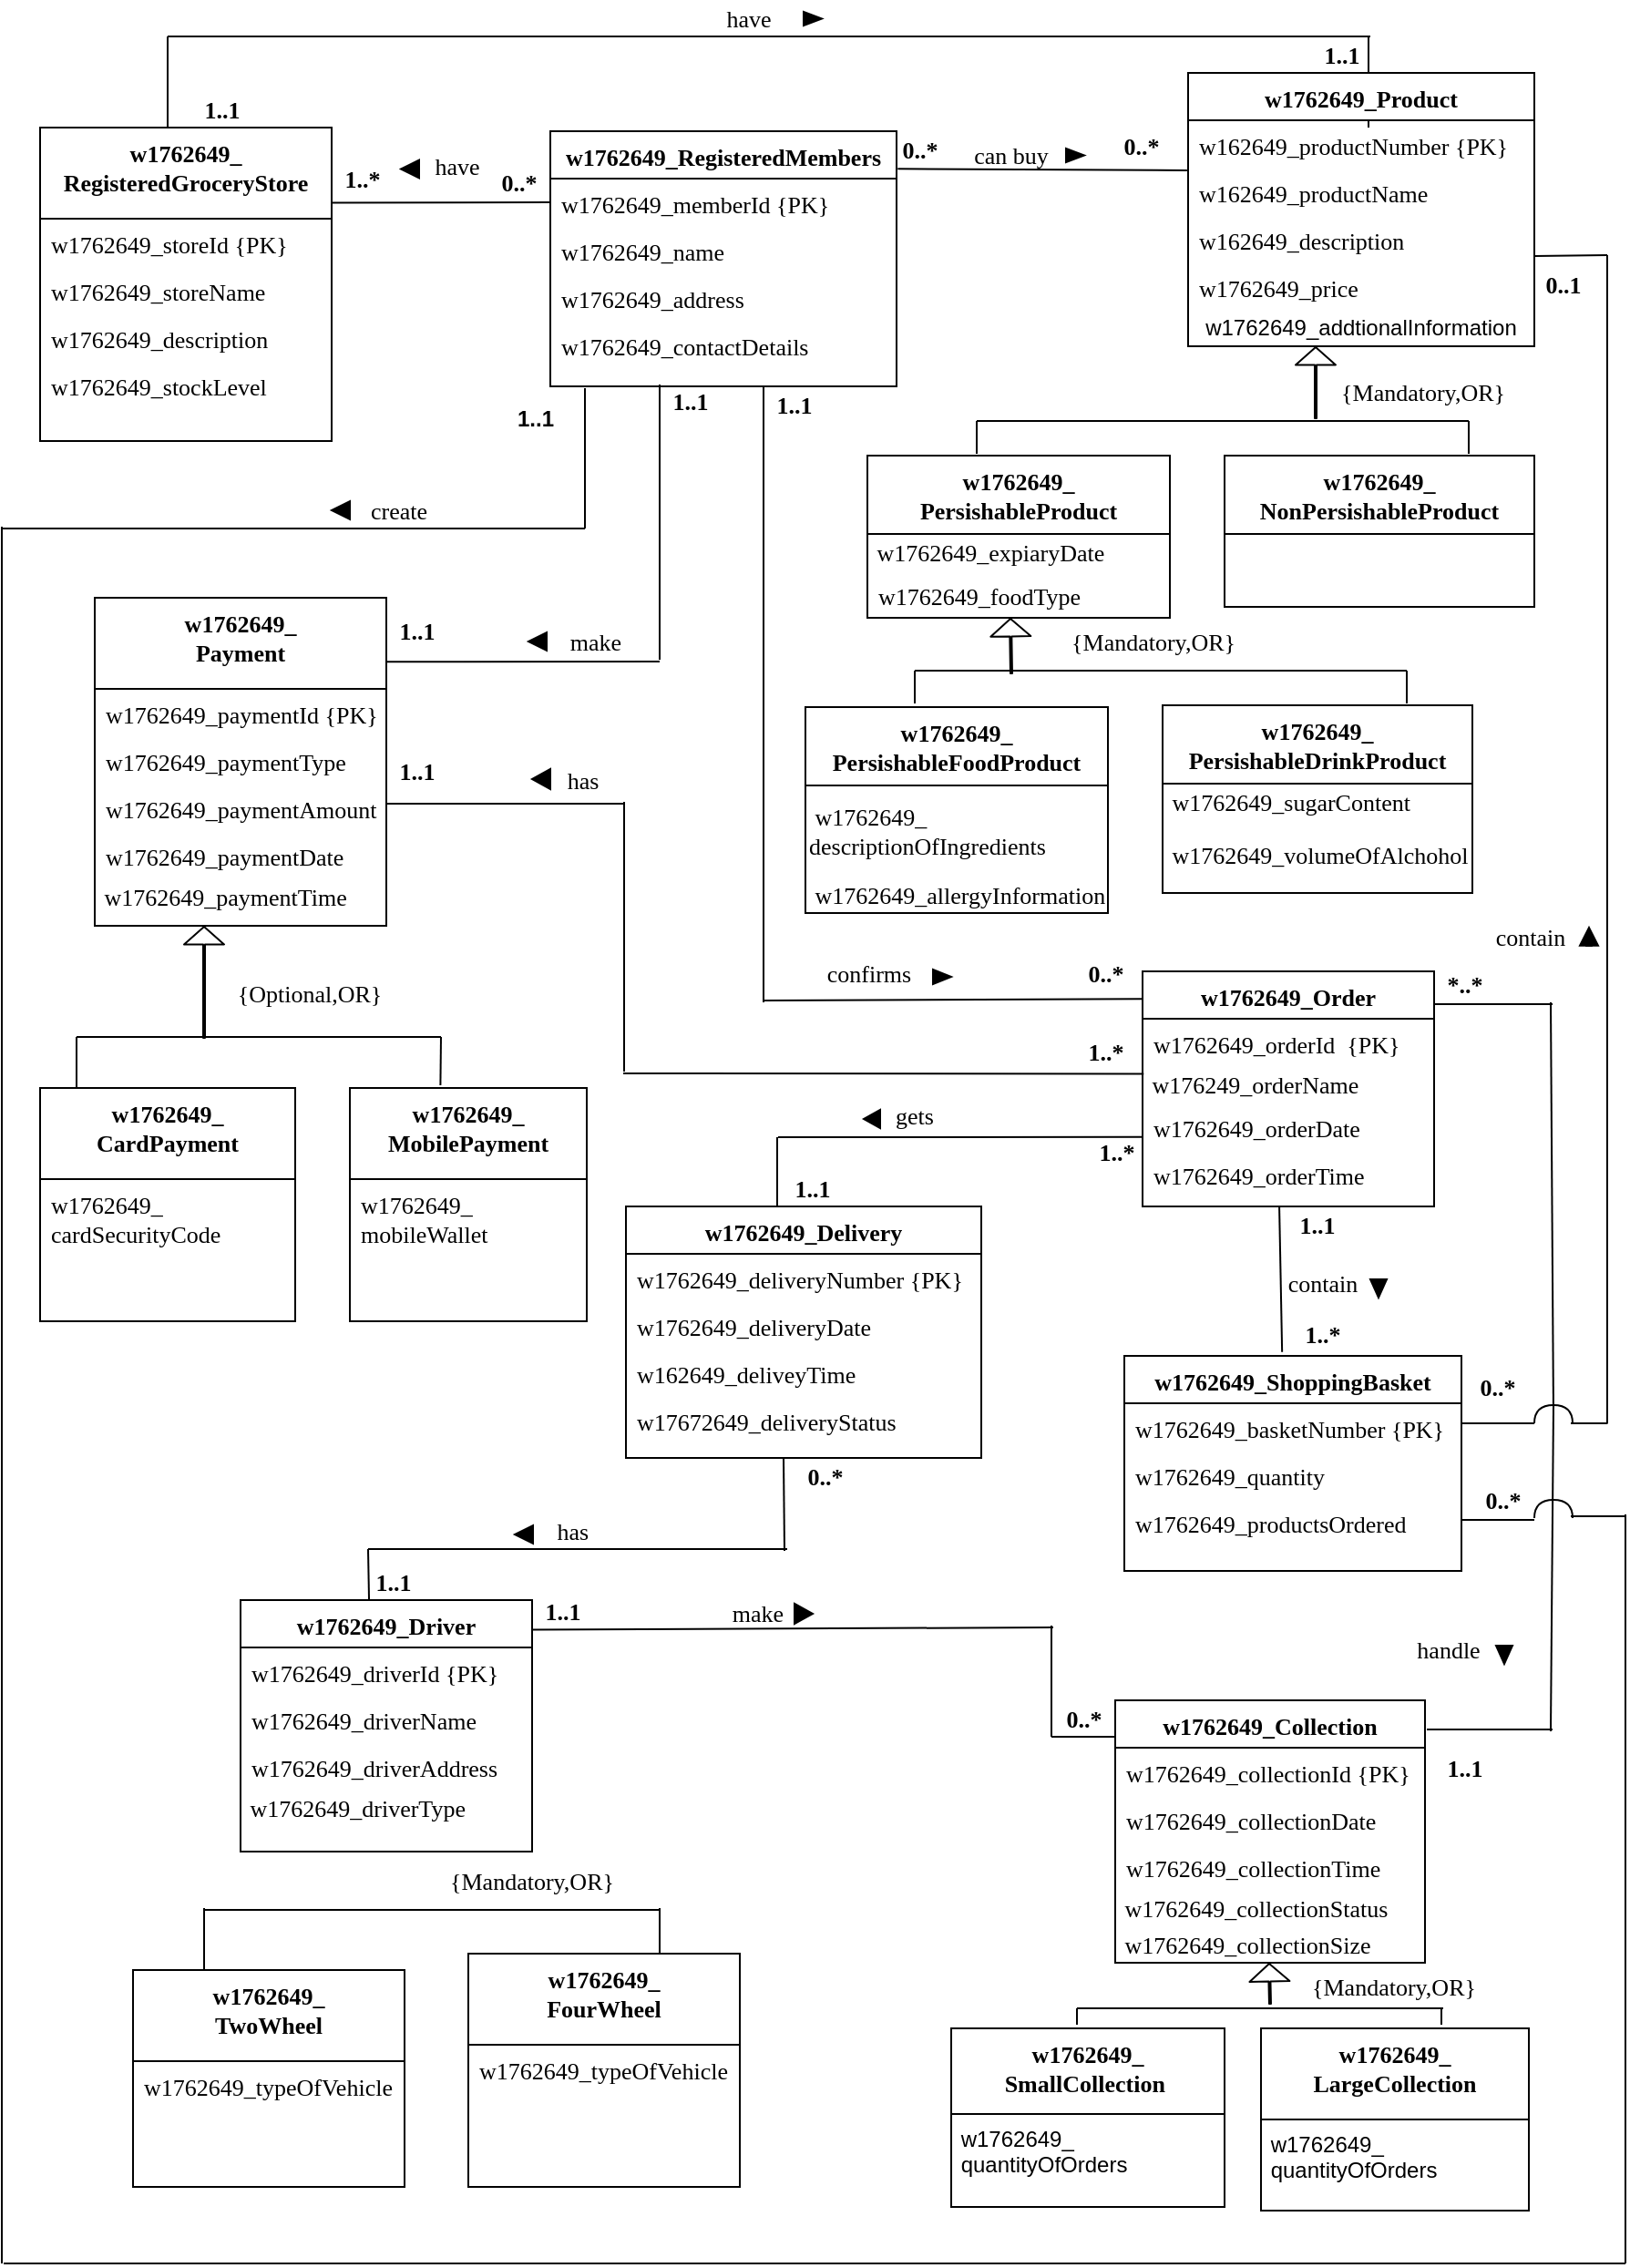 <mxfile version="13.10.4" type="device"><diagram id="C5RBs43oDa-KdzZeNtuy" name="Page-1"><mxGraphModel dx="2165" dy="1869" grid="1" gridSize="10" guides="1" tooltips="1" connect="1" arrows="1" fold="1" page="1" pageScale="1" pageWidth="827" pageHeight="1169" math="0" shadow="0"><root><mxCell id="WIyWlLk6GJQsqaUBKTNV-0"/><mxCell id="WIyWlLk6GJQsqaUBKTNV-1" parent="WIyWlLk6GJQsqaUBKTNV-0"/><mxCell id="NSfgDR1n-6TZ9nBHEEBS-20" value="" style="endArrow=none;html=1;fontFamily=calibri;fontSize=13;" parent="WIyWlLk6GJQsqaUBKTNV-1" edge="1"><mxGeometry width="50" height="50" relative="1" as="geometry"><mxPoint x="464" y="201" as="sourcePoint"/><mxPoint x="734" y="201" as="targetPoint"/></mxGeometry></mxCell><mxCell id="NSfgDR1n-6TZ9nBHEEBS-27" value="" style="endArrow=none;html=1;fontFamily=calibri;fontSize=13;" parent="WIyWlLk6GJQsqaUBKTNV-1" edge="1"><mxGeometry width="50" height="50" relative="1" as="geometry"><mxPoint x="464" y="219" as="sourcePoint"/><mxPoint x="464" y="201" as="targetPoint"/></mxGeometry></mxCell><mxCell id="NSfgDR1n-6TZ9nBHEEBS-29" value="" style="endArrow=none;html=1;fontFamily=calibri;fontSize=13;" parent="WIyWlLk6GJQsqaUBKTNV-1" edge="1"><mxGeometry width="50" height="50" relative="1" as="geometry"><mxPoint x="734" y="219" as="sourcePoint"/><mxPoint x="734" y="201" as="targetPoint"/></mxGeometry></mxCell><mxCell id="NSfgDR1n-6TZ9nBHEEBS-58" value="" style="endArrow=none;html=1;fontFamily=calibri;fontSize=13;entryX=-0.003;entryY=0.056;entryDx=0;entryDy=0;entryPerimeter=0;" parent="WIyWlLk6GJQsqaUBKTNV-1" target="NSfgDR1n-6TZ9nBHEEBS-14" edge="1"><mxGeometry width="50" height="50" relative="1" as="geometry"><mxPoint x="420.66" y="62.68" as="sourcePoint"/><mxPoint x="585" y="63" as="targetPoint"/></mxGeometry></mxCell><mxCell id="NSfgDR1n-6TZ9nBHEEBS-59" value="" style="endArrow=none;html=1;fontFamily=calibri;fontSize=13;entryX=0;entryY=0.5;entryDx=0;entryDy=0;" parent="WIyWlLk6GJQsqaUBKTNV-1" target="NSfgDR1n-6TZ9nBHEEBS-4" edge="1"><mxGeometry width="50" height="50" relative="1" as="geometry"><mxPoint x="110" y="81.25" as="sourcePoint"/><mxPoint x="250" y="81.25" as="targetPoint"/></mxGeometry></mxCell><mxCell id="NSfgDR1n-6TZ9nBHEEBS-60" value="" style="endArrow=none;html=1;fontFamily=calibri;fontSize=13;" parent="WIyWlLk6GJQsqaUBKTNV-1" edge="1"><mxGeometry width="50" height="50" relative="1" as="geometry"><mxPoint x="290" y="332" as="sourcePoint"/><mxPoint x="290" y="181" as="targetPoint"/></mxGeometry></mxCell><mxCell id="NSfgDR1n-6TZ9nBHEEBS-61" value="" style="endArrow=none;html=1;fontFamily=calibri;fontSize=13;entryX=0;entryY=0;entryDx=0;entryDy=0;" parent="WIyWlLk6GJQsqaUBKTNV-1" target="NSfgDR1n-6TZ9nBHEEBS-250" edge="1"><mxGeometry width="50" height="50" relative="1" as="geometry"><mxPoint x="347" y="520" as="sourcePoint"/><mxPoint x="347" y="175" as="targetPoint"/></mxGeometry></mxCell><mxCell id="NSfgDR1n-6TZ9nBHEEBS-78" value="" style="endArrow=none;html=1;fontFamily=calibri;fontSize=13;entryX=-0.003;entryY=0.055;entryDx=0;entryDy=0;entryPerimeter=0;" parent="WIyWlLk6GJQsqaUBKTNV-1" edge="1"><mxGeometry width="50" height="50" relative="1" as="geometry"><mxPoint x="347" y="519" as="sourcePoint"/><mxPoint x="554.52" y="518.095" as="targetPoint"/></mxGeometry></mxCell><mxCell id="NSfgDR1n-6TZ9nBHEEBS-85" value="" style="endArrow=none;html=1;fontFamily=calibri;fontSize=13;exitX=0.468;exitY=-0.018;exitDx=0;exitDy=0;entryX=0.469;entryY=1.192;entryDx=0;entryDy=0;entryPerimeter=0;exitPerimeter=0;" parent="WIyWlLk6GJQsqaUBKTNV-1" source="NSfgDR1n-6TZ9nBHEEBS-86" target="NSfgDR1n-6TZ9nBHEEBS-82" edge="1"><mxGeometry width="50" height="50" relative="1" as="geometry"><mxPoint x="630" y="703" as="sourcePoint"/><mxPoint x="630" y="641" as="targetPoint"/></mxGeometry></mxCell><mxCell id="NSfgDR1n-6TZ9nBHEEBS-120" value="" style="endArrow=none;html=1;fontFamily=calibri;fontSize=13;exitX=0.998;exitY=0.195;exitDx=0;exitDy=0;exitPerimeter=0;" parent="WIyWlLk6GJQsqaUBKTNV-1" source="NSfgDR1n-6TZ9nBHEEBS-114" edge="1"><mxGeometry width="50" height="50" relative="1" as="geometry"><mxPoint x="190" y="328" as="sourcePoint"/><mxPoint x="290" y="333" as="targetPoint"/><Array as="points"/></mxGeometry></mxCell><mxCell id="NSfgDR1n-6TZ9nBHEEBS-121" value="" style="endArrow=none;html=1;fontFamily=calibri;fontSize=13;" parent="WIyWlLk6GJQsqaUBKTNV-1" edge="1"><mxGeometry width="50" height="50" relative="1" as="geometry"><mxPoint x="140" y="411" as="sourcePoint"/><mxPoint x="270" y="411" as="targetPoint"/></mxGeometry></mxCell><mxCell id="NSfgDR1n-6TZ9nBHEEBS-123" value="" style="endArrow=none;html=1;fontFamily=calibri;fontSize=13;" parent="WIyWlLk6GJQsqaUBKTNV-1" edge="1"><mxGeometry width="50" height="50" relative="1" as="geometry"><mxPoint x="270.5" y="558" as="sourcePoint"/><mxPoint x="270.5" y="410" as="targetPoint"/><Array as="points"><mxPoint x="270.5" y="493"/></Array></mxGeometry></mxCell><mxCell id="NSfgDR1n-6TZ9nBHEEBS-141" value="" style="endArrow=none;html=1;fontFamily=calibri;fontSize=13;entryX=0.004;entryY=0.064;entryDx=0;entryDy=0;entryPerimeter=0;" parent="WIyWlLk6GJQsqaUBKTNV-1" edge="1"><mxGeometry width="50" height="50" relative="1" as="geometry"><mxPoint x="270" y="559" as="sourcePoint"/><mxPoint x="555.64" y="559.256" as="targetPoint"/></mxGeometry></mxCell><mxCell id="NSfgDR1n-6TZ9nBHEEBS-144" value="" style="endArrow=none;html=1;fontFamily=calibri;fontSize=13;" parent="WIyWlLk6GJQsqaUBKTNV-1" edge="1"><mxGeometry width="50" height="50" relative="1" as="geometry"><mxPoint x="358.5" y="821" as="sourcePoint"/><mxPoint x="358" y="770" as="targetPoint"/><Array as="points"/></mxGeometry></mxCell><mxCell id="NSfgDR1n-6TZ9nBHEEBS-152" value="" style="endArrow=none;html=1;fontFamily=calibri;fontSize=13;" parent="WIyWlLk6GJQsqaUBKTNV-1" edge="1"><mxGeometry width="50" height="50" relative="1" as="geometry"><mxPoint x="40" y="1018" as="sourcePoint"/><mxPoint x="290" y="1018" as="targetPoint"/></mxGeometry></mxCell><mxCell id="NSfgDR1n-6TZ9nBHEEBS-153" value="" style="endArrow=none;html=1;fontFamily=calibri;fontSize=13;" parent="WIyWlLk6GJQsqaUBKTNV-1" edge="1"><mxGeometry width="50" height="50" relative="1" as="geometry"><mxPoint x="40" y="1051" as="sourcePoint"/><mxPoint x="40" y="1017" as="targetPoint"/></mxGeometry></mxCell><mxCell id="NSfgDR1n-6TZ9nBHEEBS-172" value="" style="endArrow=none;html=1;fontFamily=calibri;fontSize=13;" parent="WIyWlLk6GJQsqaUBKTNV-1" edge="1"><mxGeometry width="50" height="50" relative="1" as="geometry"><mxPoint x="-30" y="539" as="sourcePoint"/><mxPoint x="170" y="539" as="targetPoint"/></mxGeometry></mxCell><mxCell id="NSfgDR1n-6TZ9nBHEEBS-185" value="" style="endArrow=none;html=1;fontFamily=calibri;fontSize=13;exitX=0.355;exitY=-0.012;exitDx=0;exitDy=0;exitPerimeter=0;" parent="WIyWlLk6GJQsqaUBKTNV-1" edge="1"><mxGeometry width="50" height="50" relative="1" as="geometry"><mxPoint x="169.7" y="565.464" as="sourcePoint"/><mxPoint x="170" y="539" as="targetPoint"/></mxGeometry></mxCell><mxCell id="NSfgDR1n-6TZ9nBHEEBS-187" value="" style="endArrow=none;html=1;fontFamily=calibri;fontSize=13;" parent="WIyWlLk6GJQsqaUBKTNV-1" edge="1"><mxGeometry width="50" height="50" relative="1" as="geometry"><mxPoint x="290" y="1042" as="sourcePoint"/><mxPoint x="290" y="1017" as="targetPoint"/></mxGeometry></mxCell><mxCell id="NSfgDR1n-6TZ9nBHEEBS-188" value="" style="endArrow=none;html=1;fontFamily=calibri;fontSize=13;" parent="WIyWlLk6GJQsqaUBKTNV-1" edge="1"><mxGeometry width="50" height="50" relative="1" as="geometry"><mxPoint x="354.5" y="632" as="sourcePoint"/><mxPoint x="354.5" y="594" as="targetPoint"/><Array as="points"/></mxGeometry></mxCell><mxCell id="NSfgDR1n-6TZ9nBHEEBS-189" value="" style="endArrow=none;html=1;fontFamily=calibri;fontSize=13;entryX=0;entryY=0.959;entryDx=0;entryDy=0;entryPerimeter=0;" parent="WIyWlLk6GJQsqaUBKTNV-1" edge="1"><mxGeometry width="50" height="50" relative="1" as="geometry"><mxPoint x="355" y="594" as="sourcePoint"/><mxPoint x="555" y="593.934" as="targetPoint"/></mxGeometry></mxCell><mxCell id="NSfgDR1n-6TZ9nBHEEBS-195" value="" style="endArrow=none;html=1;fontFamily=calibri;fontSize=13;" parent="WIyWlLk6GJQsqaUBKTNV-1" edge="1"><mxGeometry width="50" height="50" relative="1" as="geometry"><mxPoint x="540" y="923" as="sourcePoint"/><mxPoint x="505" y="923" as="targetPoint"/></mxGeometry></mxCell><mxCell id="NSfgDR1n-6TZ9nBHEEBS-201" value="" style="endArrow=none;html=1;fontFamily=calibri;fontSize=13;" parent="WIyWlLk6GJQsqaUBKTNV-1" edge="1"><mxGeometry width="50" height="50" relative="1" as="geometry"><mxPoint x="715" y="521" as="sourcePoint"/><mxPoint x="780" y="521" as="targetPoint"/></mxGeometry></mxCell><mxCell id="NSfgDR1n-6TZ9nBHEEBS-202" value="" style="endArrow=none;html=1;fontFamily=calibri;fontSize=13;" parent="WIyWlLk6GJQsqaUBKTNV-1" source="UYorE7Qcq-ZJ0mzJK9K8-22" edge="1"><mxGeometry width="50" height="50" relative="1" as="geometry"><mxPoint x="779" y="920" as="sourcePoint"/><mxPoint x="779" y="520" as="targetPoint"/></mxGeometry></mxCell><mxCell id="NSfgDR1n-6TZ9nBHEEBS-203" value="" style="endArrow=none;html=1;fontFamily=calibri;fontSize=13;" parent="WIyWlLk6GJQsqaUBKTNV-1" edge="1"><mxGeometry width="50" height="50" relative="1" as="geometry"><mxPoint x="711" y="919" as="sourcePoint"/><mxPoint x="780" y="919" as="targetPoint"/></mxGeometry></mxCell><mxCell id="NSfgDR1n-6TZ9nBHEEBS-204" value="" style="endArrow=none;html=1;fontFamily=calibri;fontSize=13;" parent="WIyWlLk6GJQsqaUBKTNV-1" edge="1"><mxGeometry width="50" height="50" relative="1" as="geometry"><mxPoint x="-30" y="567" as="sourcePoint"/><mxPoint x="-30" y="539" as="targetPoint"/></mxGeometry></mxCell><mxCell id="NSfgDR1n-6TZ9nBHEEBS-205" value="can buy" style="text;html=1;strokeColor=none;fillColor=none;align=center;verticalAlign=middle;whiteSpace=wrap;rounded=0;fontFamily=calibri;fontSize=13;" parent="WIyWlLk6GJQsqaUBKTNV-1" vertex="1"><mxGeometry x="453" y="45" width="60" height="20" as="geometry"/></mxCell><mxCell id="NSfgDR1n-6TZ9nBHEEBS-206" value="" style="shape=singleArrow;whiteSpace=wrap;html=1;fontFamily=calibri;fontSize=13;arrowWidth=0.483;arrowSize=1;fillColor=#000000;" parent="WIyWlLk6GJQsqaUBKTNV-1" vertex="1"><mxGeometry x="513" y="51.5" width="10" height="7.5" as="geometry"/></mxCell><mxCell id="NSfgDR1n-6TZ9nBHEEBS-207" value="have" style="text;html=1;strokeColor=none;fillColor=none;align=center;verticalAlign=middle;whiteSpace=wrap;rounded=0;fontFamily=calibri;fontSize=13;" parent="WIyWlLk6GJQsqaUBKTNV-1" vertex="1"><mxGeometry x="159" y="50.75" width="40" height="20" as="geometry"/></mxCell><mxCell id="NSfgDR1n-6TZ9nBHEEBS-212" value="" style="shape=singleArrow;direction=west;whiteSpace=wrap;html=1;fillColor=#000000;fontFamily=calibri;fontSize=13;arrowWidth=0.364;arrowSize=1;" parent="WIyWlLk6GJQsqaUBKTNV-1" vertex="1"><mxGeometry x="148" y="57.75" width="10" height="10" as="geometry"/></mxCell><mxCell id="NSfgDR1n-6TZ9nBHEEBS-213" value="make" style="text;html=1;strokeColor=none;fillColor=none;align=center;verticalAlign=middle;whiteSpace=wrap;rounded=0;fontFamily=calibri;fontSize=13;" parent="WIyWlLk6GJQsqaUBKTNV-1" vertex="1"><mxGeometry x="235" y="312" width="40" height="20" as="geometry"/></mxCell><mxCell id="NSfgDR1n-6TZ9nBHEEBS-214" value="" style="shape=singleArrow;direction=west;whiteSpace=wrap;html=1;fillColor=#000000;fontFamily=calibri;fontSize=13;arrowWidth=0.364;arrowSize=1;" parent="WIyWlLk6GJQsqaUBKTNV-1" vertex="1"><mxGeometry x="220" y="392" width="10" height="11" as="geometry"/></mxCell><mxCell id="NSfgDR1n-6TZ9nBHEEBS-218" value="confirms" style="text;html=1;strokeColor=none;fillColor=none;align=center;verticalAlign=middle;whiteSpace=wrap;rounded=0;fontFamily=calibri;fontSize=13;" parent="WIyWlLk6GJQsqaUBKTNV-1" vertex="1"><mxGeometry x="385" y="494" width="40" height="20" as="geometry"/></mxCell><mxCell id="NSfgDR1n-6TZ9nBHEEBS-222" value="" style="shape=singleArrow;whiteSpace=wrap;html=1;fillColor=#000000;fontFamily=calibri;fontSize=13;arrowWidth=0.35;arrowSize=1;" parent="WIyWlLk6GJQsqaUBKTNV-1" vertex="1"><mxGeometry x="440" y="502" width="10" height="8" as="geometry"/></mxCell><mxCell id="NSfgDR1n-6TZ9nBHEEBS-223" value="" style="shape=singleArrow;direction=west;whiteSpace=wrap;html=1;fillColor=#000000;fontFamily=calibri;fontSize=13;arrowWidth=0.386;arrowSize=1;" parent="WIyWlLk6GJQsqaUBKTNV-1" vertex="1"><mxGeometry x="402" y="579" width="9" height="10" as="geometry"/></mxCell><mxCell id="NSfgDR1n-6TZ9nBHEEBS-224" value="gets" style="text;html=1;strokeColor=none;fillColor=none;align=center;verticalAlign=middle;whiteSpace=wrap;rounded=0;fontFamily=calibri;fontSize=13;" parent="WIyWlLk6GJQsqaUBKTNV-1" vertex="1"><mxGeometry x="410" y="572" width="40" height="20" as="geometry"/></mxCell><mxCell id="NSfgDR1n-6TZ9nBHEEBS-225" value="has" style="text;html=1;strokeColor=none;fillColor=none;align=center;verticalAlign=middle;whiteSpace=wrap;rounded=0;fontFamily=calibri;fontSize=13;" parent="WIyWlLk6GJQsqaUBKTNV-1" vertex="1"><mxGeometry x="228" y="388" width="40" height="20" as="geometry"/></mxCell><mxCell id="NSfgDR1n-6TZ9nBHEEBS-226" value="" style="shape=singleArrow;direction=west;whiteSpace=wrap;html=1;fillColor=#000000;fontFamily=calibri;fontSize=13;arrowWidth=0.364;arrowSize=1;" parent="WIyWlLk6GJQsqaUBKTNV-1" vertex="1"><mxGeometry x="218" y="317" width="10" height="10" as="geometry"/></mxCell><mxCell id="NSfgDR1n-6TZ9nBHEEBS-227" value="" style="shape=singleArrow;direction=south;whiteSpace=wrap;html=1;fillColor=#000000;fontFamily=calibri;fontSize=13;arrowWidth=0.05;arrowSize=1;" parent="WIyWlLk6GJQsqaUBKTNV-1" vertex="1"><mxGeometry x="680" y="672" width="9" height="10" as="geometry"/></mxCell><mxCell id="NSfgDR1n-6TZ9nBHEEBS-228" value="contain" style="text;html=1;strokeColor=none;fillColor=none;align=center;verticalAlign=middle;whiteSpace=wrap;rounded=0;fontFamily=calibri;fontSize=13;" parent="WIyWlLk6GJQsqaUBKTNV-1" vertex="1"><mxGeometry x="634" y="664" width="40" height="20" as="geometry"/></mxCell><mxCell id="NSfgDR1n-6TZ9nBHEEBS-229" value="" style="shape=singleArrow;direction=south;whiteSpace=wrap;html=1;fillColor=#000000;fontFamily=calibri;fontSize=13;arrowWidth=0.05;arrowSize=1;" parent="WIyWlLk6GJQsqaUBKTNV-1" vertex="1"><mxGeometry x="749" y="873" width="9" height="10" as="geometry"/></mxCell><mxCell id="NSfgDR1n-6TZ9nBHEEBS-230" value="handle" style="text;html=1;strokeColor=none;fillColor=none;align=center;verticalAlign=middle;whiteSpace=wrap;rounded=0;fontFamily=calibri;fontSize=13;" parent="WIyWlLk6GJQsqaUBKTNV-1" vertex="1"><mxGeometry x="703" y="865" width="40" height="20" as="geometry"/></mxCell><mxCell id="NSfgDR1n-6TZ9nBHEEBS-237" value="&lt;font style=&quot;font-size: 13px;&quot;&gt;&lt;b style=&quot;font-size: 13px;&quot;&gt;0..*&lt;/b&gt;&lt;/font&gt;" style="text;html=1;strokeColor=none;fillColor=none;align=center;verticalAlign=middle;whiteSpace=wrap;rounded=0;fontFamily=calibri;fontSize=13;" parent="WIyWlLk6GJQsqaUBKTNV-1" vertex="1"><mxGeometry x="413" y="42" width="40" height="20" as="geometry"/></mxCell><mxCell id="NSfgDR1n-6TZ9nBHEEBS-238" value="&lt;font style=&quot;font-size: 13px;&quot;&gt;&lt;b style=&quot;font-size: 13px;&quot;&gt;0..*&lt;/b&gt;&lt;/font&gt;" style="text;html=1;strokeColor=none;fillColor=none;align=center;verticalAlign=middle;whiteSpace=wrap;rounded=0;fontFamily=calibri;fontSize=13;" parent="WIyWlLk6GJQsqaUBKTNV-1" vertex="1"><mxGeometry x="524" y="40" width="61" height="20" as="geometry"/></mxCell><mxCell id="NSfgDR1n-6TZ9nBHEEBS-245" value="&lt;font style=&quot;font-size: 13px;&quot;&gt;&lt;b style=&quot;font-size: 13px;&quot;&gt;0..*&lt;/b&gt;&lt;/font&gt;" style="text;html=1;strokeColor=none;fillColor=none;align=center;verticalAlign=middle;whiteSpace=wrap;rounded=0;fontFamily=calibri;fontSize=13;" parent="WIyWlLk6GJQsqaUBKTNV-1" vertex="1"><mxGeometry x="196" y="60" width="34" height="20" as="geometry"/></mxCell><mxCell id="NSfgDR1n-6TZ9nBHEEBS-246" value="&lt;font style=&quot;font-size: 13px;&quot;&gt;&lt;b style=&quot;font-size: 13px;&quot;&gt;1..*&lt;/b&gt;&lt;/font&gt;" style="text;html=1;strokeColor=none;fillColor=none;align=center;verticalAlign=middle;whiteSpace=wrap;rounded=0;fontFamily=calibri;fontSize=13;" parent="WIyWlLk6GJQsqaUBKTNV-1" vertex="1"><mxGeometry x="110" y="58.25" width="34" height="20" as="geometry"/></mxCell><mxCell id="NSfgDR1n-6TZ9nBHEEBS-247" value="&lt;font style=&quot;font-size: 13px;&quot;&gt;&lt;b style=&quot;font-size: 13px;&quot;&gt;1..1&lt;/b&gt;&lt;/font&gt;" style="text;html=1;strokeColor=none;fillColor=none;align=center;verticalAlign=middle;whiteSpace=wrap;rounded=0;fontFamily=calibri;fontSize=13;" parent="WIyWlLk6GJQsqaUBKTNV-1" vertex="1"><mxGeometry x="140" y="306" width="34" height="20" as="geometry"/></mxCell><mxCell id="NSfgDR1n-6TZ9nBHEEBS-248" value="&lt;font style=&quot;font-size: 13px;&quot;&gt;&lt;b style=&quot;font-size: 13px;&quot;&gt;1..1&lt;/b&gt;&lt;/font&gt;" style="text;html=1;strokeColor=none;fillColor=none;align=center;verticalAlign=middle;whiteSpace=wrap;rounded=0;fontFamily=calibri;fontSize=13;" parent="WIyWlLk6GJQsqaUBKTNV-1" vertex="1"><mxGeometry x="290" y="180" width="34" height="20" as="geometry"/></mxCell><mxCell id="NSfgDR1n-6TZ9nBHEEBS-250" value="&lt;font style=&quot;font-size: 13px;&quot;&gt;&lt;b style=&quot;font-size: 13px;&quot;&gt;1..1&lt;/b&gt;&lt;/font&gt;" style="text;html=1;strokeColor=none;fillColor=none;align=center;verticalAlign=middle;whiteSpace=wrap;rounded=0;fontFamily=calibri;fontSize=13;" parent="WIyWlLk6GJQsqaUBKTNV-1" vertex="1"><mxGeometry x="347" y="182" width="34" height="20" as="geometry"/></mxCell><mxCell id="NSfgDR1n-6TZ9nBHEEBS-251" value="&lt;font style=&quot;font-size: 13px;&quot;&gt;&lt;b style=&quot;font-size: 13px;&quot;&gt;0..*&lt;/b&gt;&lt;/font&gt;" style="text;html=1;strokeColor=none;fillColor=none;align=center;verticalAlign=middle;whiteSpace=wrap;rounded=0;fontFamily=calibri;fontSize=13;" parent="WIyWlLk6GJQsqaUBKTNV-1" vertex="1"><mxGeometry x="518" y="494" width="34" height="20" as="geometry"/></mxCell><mxCell id="NSfgDR1n-6TZ9nBHEEBS-252" value="&lt;font style=&quot;font-size: 13px;&quot;&gt;&lt;b style=&quot;font-size: 13px;&quot;&gt;1..*&lt;/b&gt;&lt;/font&gt;" style="text;html=1;strokeColor=none;fillColor=none;align=center;verticalAlign=middle;whiteSpace=wrap;rounded=0;fontFamily=calibri;fontSize=13;" parent="WIyWlLk6GJQsqaUBKTNV-1" vertex="1"><mxGeometry x="518" y="537" width="34" height="20" as="geometry"/></mxCell><mxCell id="NSfgDR1n-6TZ9nBHEEBS-253" value="&lt;font style=&quot;font-size: 13px;&quot;&gt;&lt;b style=&quot;font-size: 13px;&quot;&gt;1..1&lt;/b&gt;&lt;/font&gt;" style="text;html=1;strokeColor=none;fillColor=none;align=center;verticalAlign=middle;whiteSpace=wrap;rounded=0;fontFamily=calibri;fontSize=13;" parent="WIyWlLk6GJQsqaUBKTNV-1" vertex="1"><mxGeometry x="140" y="383" width="34" height="20" as="geometry"/></mxCell><mxCell id="NSfgDR1n-6TZ9nBHEEBS-254" value="&lt;font style=&quot;font-size: 13px;&quot;&gt;&lt;b style=&quot;font-size: 13px;&quot;&gt;1..1&lt;/b&gt;&lt;/font&gt;" style="text;html=1;strokeColor=none;fillColor=none;align=center;verticalAlign=middle;whiteSpace=wrap;rounded=0;fontFamily=calibri;fontSize=13;" parent="WIyWlLk6GJQsqaUBKTNV-1" vertex="1"><mxGeometry x="357" y="612" width="34" height="20" as="geometry"/></mxCell><mxCell id="NSfgDR1n-6TZ9nBHEEBS-255" value="&lt;font style=&quot;font-size: 13px;&quot;&gt;&lt;b style=&quot;font-size: 13px;&quot;&gt;1..*&lt;/b&gt;&lt;/font&gt;" style="text;html=1;strokeColor=none;fillColor=none;align=center;verticalAlign=middle;whiteSpace=wrap;rounded=0;fontFamily=calibri;fontSize=13;" parent="WIyWlLk6GJQsqaUBKTNV-1" vertex="1"><mxGeometry x="524" y="592" width="34" height="20" as="geometry"/></mxCell><mxCell id="NSfgDR1n-6TZ9nBHEEBS-256" value="&lt;font style=&quot;font-size: 13px;&quot;&gt;&lt;b style=&quot;font-size: 13px;&quot;&gt;1..1&lt;/b&gt;&lt;/font&gt;" style="text;html=1;strokeColor=none;fillColor=none;align=center;verticalAlign=middle;whiteSpace=wrap;rounded=0;fontFamily=calibri;fontSize=13;" parent="WIyWlLk6GJQsqaUBKTNV-1" vertex="1"><mxGeometry x="634" y="632" width="34" height="20" as="geometry"/></mxCell><mxCell id="NSfgDR1n-6TZ9nBHEEBS-257" value="&lt;font style=&quot;font-size: 13px;&quot;&gt;&lt;b style=&quot;font-size: 13px;&quot;&gt;1..*&lt;/b&gt;&lt;/font&gt;" style="text;html=1;strokeColor=none;fillColor=none;align=center;verticalAlign=middle;whiteSpace=wrap;rounded=0;fontFamily=calibri;fontSize=13;" parent="WIyWlLk6GJQsqaUBKTNV-1" vertex="1"><mxGeometry x="637" y="692" width="34" height="20" as="geometry"/></mxCell><mxCell id="NSfgDR1n-6TZ9nBHEEBS-259" value="make" style="text;html=1;strokeColor=none;fillColor=none;align=center;verticalAlign=middle;whiteSpace=wrap;rounded=0;fontFamily=calibri;fontSize=13;" parent="WIyWlLk6GJQsqaUBKTNV-1" vertex="1"><mxGeometry x="324" y="845" width="40" height="20" as="geometry"/></mxCell><mxCell id="NSfgDR1n-6TZ9nBHEEBS-260" value="&lt;font style=&quot;font-size: 13px;&quot;&gt;&lt;b style=&quot;font-size: 13px;&quot;&gt;0..*&lt;/b&gt;&lt;/font&gt;" style="text;html=1;strokeColor=none;fillColor=none;align=center;verticalAlign=middle;whiteSpace=wrap;rounded=0;fontFamily=calibri;fontSize=13;" parent="WIyWlLk6GJQsqaUBKTNV-1" vertex="1"><mxGeometry x="506" y="903" width="34" height="20" as="geometry"/></mxCell><mxCell id="NSfgDR1n-6TZ9nBHEEBS-261" value="&lt;font style=&quot;font-size: 13px;&quot;&gt;&lt;b style=&quot;font-size: 13px;&quot;&gt;1..1&lt;/b&gt;&lt;/font&gt;" style="text;html=1;strokeColor=none;fillColor=none;align=center;verticalAlign=middle;whiteSpace=wrap;rounded=0;fontFamily=calibri;fontSize=13;" parent="WIyWlLk6GJQsqaUBKTNV-1" vertex="1"><mxGeometry x="220" y="844" width="34" height="20" as="geometry"/></mxCell><mxCell id="NSfgDR1n-6TZ9nBHEEBS-263" value="has&amp;nbsp;" style="text;html=1;strokeColor=none;fillColor=none;align=center;verticalAlign=middle;whiteSpace=wrap;rounded=0;fontFamily=calibri;fontSize=13;" parent="WIyWlLk6GJQsqaUBKTNV-1" vertex="1"><mxGeometry x="223.5" y="800" width="40" height="20" as="geometry"/></mxCell><mxCell id="NSfgDR1n-6TZ9nBHEEBS-266" value="&lt;font style=&quot;font-size: 13px;&quot;&gt;&lt;b style=&quot;font-size: 13px;&quot;&gt;1..1&lt;/b&gt;&lt;/font&gt;" style="text;html=1;strokeColor=none;fillColor=none;align=center;verticalAlign=middle;whiteSpace=wrap;rounded=0;fontFamily=calibri;fontSize=13;" parent="WIyWlLk6GJQsqaUBKTNV-1" vertex="1"><mxGeometry x="127" y="828" width="34" height="20" as="geometry"/></mxCell><mxCell id="NSfgDR1n-6TZ9nBHEEBS-192" value="" style="endArrow=none;html=1;fontFamily=calibri;fontSize=13;" parent="WIyWlLk6GJQsqaUBKTNV-1" edge="1"><mxGeometry width="50" height="50" relative="1" as="geometry"><mxPoint x="505" y="923" as="sourcePoint"/><mxPoint x="505" y="862" as="targetPoint"/></mxGeometry></mxCell><mxCell id="NSfgDR1n-6TZ9nBHEEBS-267" value="&lt;font style=&quot;font-size: 13px;&quot;&gt;&lt;b style=&quot;font-size: 13px;&quot;&gt;0..*&lt;/b&gt;&lt;/font&gt;" style="text;html=1;strokeColor=none;fillColor=none;align=center;verticalAlign=middle;whiteSpace=wrap;rounded=0;fontFamily=calibri;fontSize=13;" parent="WIyWlLk6GJQsqaUBKTNV-1" vertex="1"><mxGeometry x="364" y="770" width="34" height="20" as="geometry"/></mxCell><mxCell id="NSfgDR1n-6TZ9nBHEEBS-268" value="&lt;font style=&quot;font-size: 13px;&quot;&gt;&lt;b style=&quot;font-size: 13px;&quot;&gt;1..1&lt;/b&gt;&lt;/font&gt;" style="text;html=1;strokeColor=none;fillColor=none;align=center;verticalAlign=middle;whiteSpace=wrap;rounded=0;fontFamily=calibri;fontSize=13;" parent="WIyWlLk6GJQsqaUBKTNV-1" vertex="1"><mxGeometry x="715" y="930" width="34" height="20" as="geometry"/></mxCell><mxCell id="NSfgDR1n-6TZ9nBHEEBS-269" value="&lt;font style=&quot;font-size: 13px&quot;&gt;&lt;b style=&quot;font-size: 13px&quot;&gt;*..*&lt;/b&gt;&lt;/font&gt;" style="text;html=1;strokeColor=none;fillColor=none;align=center;verticalAlign=middle;whiteSpace=wrap;rounded=0;fontFamily=calibri;fontSize=13;" parent="WIyWlLk6GJQsqaUBKTNV-1" vertex="1"><mxGeometry x="715" y="500" width="34" height="20" as="geometry"/></mxCell><mxCell id="LjnaqWgNOOSu_eza4l6h-0" value="" style="endArrow=none;html=1;fontFamily=calibri;fontSize=13;" parent="WIyWlLk6GJQsqaUBKTNV-1" edge="1"><mxGeometry width="50" height="50" relative="1" as="geometry"><mxPoint x="519" y="1072" as="sourcePoint"/><mxPoint x="720" y="1072" as="targetPoint"/></mxGeometry></mxCell><mxCell id="LjnaqWgNOOSu_eza4l6h-1" value="" style="endArrow=none;html=1;fontFamily=calibri;fontSize=13;" parent="WIyWlLk6GJQsqaUBKTNV-1" edge="1"><mxGeometry width="50" height="50" relative="1" as="geometry"><mxPoint x="519" y="1081" as="sourcePoint"/><mxPoint x="519" y="1072" as="targetPoint"/></mxGeometry></mxCell><mxCell id="LjnaqWgNOOSu_eza4l6h-3" value="" style="endArrow=none;html=1;fontFamily=calibri;fontSize=13;" parent="WIyWlLk6GJQsqaUBKTNV-1" edge="1"><mxGeometry width="50" height="50" relative="1" as="geometry"><mxPoint x="719" y="1081" as="sourcePoint"/><mxPoint x="719" y="1072" as="targetPoint"/></mxGeometry></mxCell><mxCell id="LjnaqWgNOOSu_eza4l6h-30" value="{Mandatory,OR}" style="text;html=1;strokeColor=none;fillColor=none;align=center;verticalAlign=middle;whiteSpace=wrap;rounded=0;fontFamily=calibri;fontSize=13;" parent="WIyWlLk6GJQsqaUBKTNV-1" vertex="1"><mxGeometry x="671" y="170" width="76" height="30" as="geometry"/></mxCell><mxCell id="LjnaqWgNOOSu_eza4l6h-32" value="{Optional,OR}" style="text;html=1;strokeColor=none;fillColor=none;align=center;verticalAlign=middle;whiteSpace=wrap;rounded=0;fontFamily=calibri;fontSize=13;" parent="WIyWlLk6GJQsqaUBKTNV-1" vertex="1"><mxGeometry x="60" y="500" width="76" height="30" as="geometry"/></mxCell><mxCell id="LjnaqWgNOOSu_eza4l6h-33" value="{Mandatory,OR}" style="text;html=1;strokeColor=none;fillColor=none;align=center;verticalAlign=middle;whiteSpace=wrap;rounded=0;fontFamily=calibri;fontSize=13;" parent="WIyWlLk6GJQsqaUBKTNV-1" vertex="1"><mxGeometry x="172" y="986" width="96" height="31" as="geometry"/></mxCell><mxCell id="LjnaqWgNOOSu_eza4l6h-34" value="{Mandatory,OR}" style="text;html=1;strokeColor=none;fillColor=none;align=center;verticalAlign=middle;whiteSpace=wrap;rounded=0;fontFamily=calibri;fontSize=13;" parent="WIyWlLk6GJQsqaUBKTNV-1" vertex="1"><mxGeometry x="628" y="1042" width="130" height="35" as="geometry"/></mxCell><mxCell id="LjnaqWgNOOSu_eza4l6h-38" style="edgeStyle=orthogonalEdgeStyle;rounded=0;orthogonalLoop=1;jettySize=auto;html=1;exitX=0.5;exitY=1;exitDx=0;exitDy=0;fontFamily=calibri;fontSize=13;" parent="WIyWlLk6GJQsqaUBKTNV-1" source="NSfgDR1n-6TZ9nBHEEBS-207" target="NSfgDR1n-6TZ9nBHEEBS-207" edge="1"><mxGeometry relative="1" as="geometry"/></mxCell><mxCell id="LjnaqWgNOOSu_eza4l6h-40" value="" style="endArrow=none;html=1;fontFamily=calibri;fontSize=13;" parent="WIyWlLk6GJQsqaUBKTNV-1" edge="1"><mxGeometry width="50" height="50" relative="1" as="geometry"><mxPoint x="130" y="820" as="sourcePoint"/><mxPoint x="360" y="820" as="targetPoint"/></mxGeometry></mxCell><mxCell id="LjnaqWgNOOSu_eza4l6h-41" value="" style="endArrow=none;html=1;exitX=0.441;exitY=0.014;exitDx=0;exitDy=0;exitPerimeter=0;fontFamily=calibri;fontSize=13;" parent="WIyWlLk6GJQsqaUBKTNV-1" source="NSfgDR1n-6TZ9nBHEEBS-146" edge="1"><mxGeometry width="50" height="50" relative="1" as="geometry"><mxPoint x="80" y="860" as="sourcePoint"/><mxPoint x="130" y="820" as="targetPoint"/></mxGeometry></mxCell><mxCell id="LjnaqWgNOOSu_eza4l6h-43" value="" style="shape=singleArrow;direction=west;whiteSpace=wrap;html=1;fillColor=#000000;fontFamily=calibri;fontSize=13;arrowWidth=0.364;arrowSize=1;" parent="WIyWlLk6GJQsqaUBKTNV-1" vertex="1"><mxGeometry x="210.5" y="807" width="10" height="10" as="geometry"/></mxCell><mxCell id="LjnaqWgNOOSu_eza4l6h-44" value="" style="endArrow=none;html=1;exitX=1.001;exitY=0.118;exitDx=0;exitDy=0;exitPerimeter=0;fontFamily=calibri;fontSize=13;" parent="WIyWlLk6GJQsqaUBKTNV-1" source="NSfgDR1n-6TZ9nBHEEBS-146" edge="1"><mxGeometry width="50" height="50" relative="1" as="geometry"><mxPoint x="456" y="913" as="sourcePoint"/><mxPoint x="506" y="863" as="targetPoint"/></mxGeometry></mxCell><mxCell id="LjnaqWgNOOSu_eza4l6h-45" value="" style="shape=singleArrow;whiteSpace=wrap;html=1;fillColor=#000000;fontFamily=calibri;fontSize=13;arrowWidth=1;arrowSize=1;" parent="WIyWlLk6GJQsqaUBKTNV-1" vertex="1"><mxGeometry x="364" y="850" width="10" height="11" as="geometry"/></mxCell><mxCell id="UYorE7Qcq-ZJ0mzJK9K8-0" value="" style="endArrow=none;html=1;fontFamily=calibri;fontSize=13;" parent="WIyWlLk6GJQsqaUBKTNV-1" edge="1"><mxGeometry width="50" height="50" relative="1" as="geometry"><mxPoint x="20" y="40" as="sourcePoint"/><mxPoint x="20" y="-10" as="targetPoint"/></mxGeometry></mxCell><mxCell id="UYorE7Qcq-ZJ0mzJK9K8-1" value="" style="endArrow=none;html=1;fontFamily=calibri;fontSize=13;" parent="WIyWlLk6GJQsqaUBKTNV-1" edge="1"><mxGeometry width="50" height="50" relative="1" as="geometry"><mxPoint x="20" y="-10" as="sourcePoint"/><mxPoint x="680" y="-10" as="targetPoint"/></mxGeometry></mxCell><mxCell id="UYorE7Qcq-ZJ0mzJK9K8-2" value="" style="endArrow=none;html=1;fontFamily=calibri;fontSize=13;" parent="WIyWlLk6GJQsqaUBKTNV-1" edge="1"><mxGeometry width="50" height="50" relative="1" as="geometry"><mxPoint x="679" y="40" as="sourcePoint"/><mxPoint x="679" y="-10" as="targetPoint"/></mxGeometry></mxCell><mxCell id="UYorE7Qcq-ZJ0mzJK9K8-3" value="have" style="text;html=1;strokeColor=none;fillColor=none;align=center;verticalAlign=middle;whiteSpace=wrap;rounded=0;fontFamily=calibri;fontSize=13;" parent="WIyWlLk6GJQsqaUBKTNV-1" vertex="1"><mxGeometry x="309" y="-30" width="60" height="20" as="geometry"/></mxCell><mxCell id="UYorE7Qcq-ZJ0mzJK9K8-4" value="" style="shape=singleArrow;whiteSpace=wrap;html=1;fontFamily=calibri;fontSize=13;arrowWidth=0.483;arrowSize=1;fillColor=#000000;" parent="WIyWlLk6GJQsqaUBKTNV-1" vertex="1"><mxGeometry x="369" y="-23.5" width="10" height="7.5" as="geometry"/></mxCell><mxCell id="NSfgDR1n-6TZ9nBHEEBS-49" value="w1762649_&#10;RegisteredGroceryStore" style="swimlane;fontStyle=1;align=center;verticalAlign=top;childLayout=stackLayout;horizontal=1;startSize=50;horizontalStack=0;resizeParent=1;resizeLast=0;collapsible=1;marginBottom=0;rounded=0;shadow=0;strokeWidth=1;fontFamily=calibri;fontSize=13;" parent="WIyWlLk6GJQsqaUBKTNV-1" vertex="1"><mxGeometry x="-50" y="40" width="160" height="172" as="geometry"><mxRectangle x="230" y="140" width="160" height="26" as="alternateBounds"/></mxGeometry></mxCell><mxCell id="NSfgDR1n-6TZ9nBHEEBS-50" value="w1762649_storeId {PK}" style="text;align=left;verticalAlign=top;spacingLeft=4;spacingRight=4;overflow=hidden;rotatable=0;points=[[0,0.5],[1,0.5]];portConstraint=eastwest;fontFamily=calibri;fontSize=13;" parent="NSfgDR1n-6TZ9nBHEEBS-49" vertex="1"><mxGeometry y="50" width="160" height="26" as="geometry"/></mxCell><mxCell id="NSfgDR1n-6TZ9nBHEEBS-51" value="w1762649_storeName" style="text;align=left;verticalAlign=top;spacingLeft=4;spacingRight=4;overflow=hidden;rotatable=0;points=[[0,0.5],[1,0.5]];portConstraint=eastwest;rounded=0;shadow=0;html=0;fontFamily=calibri;fontSize=13;" parent="NSfgDR1n-6TZ9nBHEEBS-49" vertex="1"><mxGeometry y="76" width="160" height="26" as="geometry"/></mxCell><mxCell id="NSfgDR1n-6TZ9nBHEEBS-52" value="w1762649_description" style="text;align=left;verticalAlign=top;spacingLeft=4;spacingRight=4;overflow=hidden;rotatable=0;points=[[0,0.5],[1,0.5]];portConstraint=eastwest;rounded=0;shadow=0;html=0;fontFamily=calibri;fontSize=13;" parent="NSfgDR1n-6TZ9nBHEEBS-49" vertex="1"><mxGeometry y="102" width="160" height="26" as="geometry"/></mxCell><mxCell id="NSfgDR1n-6TZ9nBHEEBS-54" value="w1762649_stockLevel" style="text;align=left;verticalAlign=top;spacingLeft=4;spacingRight=4;overflow=hidden;rotatable=0;points=[[0,0.5],[1,0.5]];portConstraint=eastwest;fontFamily=calibri;fontSize=13;" parent="NSfgDR1n-6TZ9nBHEEBS-49" vertex="1"><mxGeometry y="128" width="160" height="26" as="geometry"/></mxCell><mxCell id="NSfgDR1n-6TZ9nBHEEBS-114" value="w1762649_&#10;Payment" style="swimlane;fontStyle=1;align=center;verticalAlign=top;childLayout=stackLayout;horizontal=1;startSize=50;horizontalStack=0;resizeParent=1;resizeLast=0;collapsible=1;marginBottom=0;rounded=0;shadow=0;strokeWidth=1;fontFamily=calibri;fontSize=13;" parent="WIyWlLk6GJQsqaUBKTNV-1" vertex="1"><mxGeometry x="-20" y="298" width="160" height="180" as="geometry"><mxRectangle x="230" y="140" width="160" height="26" as="alternateBounds"/></mxGeometry></mxCell><mxCell id="NSfgDR1n-6TZ9nBHEEBS-115" value="w1762649_paymentId {PK}" style="text;align=left;verticalAlign=top;spacingLeft=4;spacingRight=4;overflow=hidden;rotatable=0;points=[[0,0.5],[1,0.5]];portConstraint=eastwest;fontFamily=calibri;fontSize=13;" parent="NSfgDR1n-6TZ9nBHEEBS-114" vertex="1"><mxGeometry y="50" width="160" height="26" as="geometry"/></mxCell><mxCell id="NSfgDR1n-6TZ9nBHEEBS-116" value="w1762649_paymentType" style="text;align=left;verticalAlign=top;spacingLeft=4;spacingRight=4;overflow=hidden;rotatable=0;points=[[0,0.5],[1,0.5]];portConstraint=eastwest;rounded=0;shadow=0;html=0;fontFamily=calibri;fontSize=13;" parent="NSfgDR1n-6TZ9nBHEEBS-114" vertex="1"><mxGeometry y="76" width="160" height="26" as="geometry"/></mxCell><mxCell id="NSfgDR1n-6TZ9nBHEEBS-117" value="w1762649_paymentAmount" style="text;align=left;verticalAlign=top;spacingLeft=4;spacingRight=4;overflow=hidden;rotatable=0;points=[[0,0.5],[1,0.5]];portConstraint=eastwest;rounded=0;shadow=0;html=0;fontFamily=calibri;fontSize=13;" parent="NSfgDR1n-6TZ9nBHEEBS-114" vertex="1"><mxGeometry y="102" width="160" height="26" as="geometry"/></mxCell><mxCell id="NSfgDR1n-6TZ9nBHEEBS-119" value="w1762649_paymentDate" style="text;align=left;verticalAlign=top;spacingLeft=4;spacingRight=4;overflow=hidden;rotatable=0;points=[[0,0.5],[1,0.5]];portConstraint=eastwest;fontFamily=calibri;fontSize=13;" parent="NSfgDR1n-6TZ9nBHEEBS-114" vertex="1"><mxGeometry y="128" width="160" height="26" as="geometry"/></mxCell><mxCell id="LjnaqWgNOOSu_eza4l6h-18" value="&amp;nbsp;w1762649_paymentTime" style="text;html=1;strokeColor=none;fillColor=none;align=left;verticalAlign=middle;whiteSpace=wrap;rounded=0;fontFamily=calibri;fontSize=13;" parent="NSfgDR1n-6TZ9nBHEEBS-114" vertex="1"><mxGeometry y="154" width="160" height="20" as="geometry"/></mxCell><mxCell id="NSfgDR1n-6TZ9nBHEEBS-3" value="w1762649_RegisteredMembers" style="swimlane;fontStyle=1;align=center;verticalAlign=top;childLayout=stackLayout;horizontal=1;startSize=26;horizontalStack=0;resizeParent=1;resizeLast=0;collapsible=1;marginBottom=0;rounded=0;shadow=0;strokeWidth=1;fontFamily=calibri;fontSize=13;" parent="WIyWlLk6GJQsqaUBKTNV-1" vertex="1"><mxGeometry x="230" y="42" width="190" height="140" as="geometry"><mxRectangle x="230" y="140" width="160" height="26" as="alternateBounds"/></mxGeometry></mxCell><mxCell id="NSfgDR1n-6TZ9nBHEEBS-4" value="w1762649_memberId {PK}" style="text;align=left;verticalAlign=top;spacingLeft=4;spacingRight=4;overflow=hidden;rotatable=0;points=[[0,0.5],[1,0.5]];portConstraint=eastwest;fontFamily=calibri;fontSize=13;" parent="NSfgDR1n-6TZ9nBHEEBS-3" vertex="1"><mxGeometry y="26" width="190" height="26" as="geometry"/></mxCell><mxCell id="NSfgDR1n-6TZ9nBHEEBS-5" value="w1762649_name" style="text;align=left;verticalAlign=top;spacingLeft=4;spacingRight=4;overflow=hidden;rotatable=0;points=[[0,0.5],[1,0.5]];portConstraint=eastwest;rounded=0;shadow=0;html=0;fontFamily=calibri;fontSize=13;" parent="NSfgDR1n-6TZ9nBHEEBS-3" vertex="1"><mxGeometry y="52" width="190" height="26" as="geometry"/></mxCell><mxCell id="NSfgDR1n-6TZ9nBHEEBS-6" value="w1762649_address" style="text;align=left;verticalAlign=top;spacingLeft=4;spacingRight=4;overflow=hidden;rotatable=0;points=[[0,0.5],[1,0.5]];portConstraint=eastwest;rounded=0;shadow=0;html=0;fontFamily=calibri;fontSize=13;" parent="NSfgDR1n-6TZ9nBHEEBS-3" vertex="1"><mxGeometry y="78" width="190" height="26" as="geometry"/></mxCell><mxCell id="NSfgDR1n-6TZ9nBHEEBS-8" value="w1762649_contactDetails" style="text;align=left;verticalAlign=top;spacingLeft=4;spacingRight=4;overflow=hidden;rotatable=0;points=[[0,0.5],[1,0.5]];portConstraint=eastwest;fontFamily=calibri;fontSize=13;" parent="NSfgDR1n-6TZ9nBHEEBS-3" vertex="1"><mxGeometry y="104" width="190" height="26" as="geometry"/></mxCell><mxCell id="NSfgDR1n-6TZ9nBHEEBS-31" value="w1762649_&#10;PersishableProduct" style="swimlane;fontStyle=1;align=center;verticalAlign=top;childLayout=stackLayout;horizontal=1;startSize=43;horizontalStack=0;resizeParent=1;resizeLast=0;collapsible=1;marginBottom=0;rounded=0;shadow=0;strokeWidth=1;fontFamily=calibri;fontSize=13;" parent="WIyWlLk6GJQsqaUBKTNV-1" vertex="1"><mxGeometry x="404" y="220" width="166" height="89" as="geometry"><mxRectangle x="230" y="140" width="160" height="26" as="alternateBounds"/></mxGeometry></mxCell><mxCell id="LjnaqWgNOOSu_eza4l6h-49" value="&amp;nbsp;w1762649_expiaryDate" style="text;html=1;strokeColor=none;fillColor=none;align=left;verticalAlign=middle;whiteSpace=wrap;rounded=0;fontFamily=calibri;fontSize=13;" parent="NSfgDR1n-6TZ9nBHEEBS-31" vertex="1"><mxGeometry y="43" width="166" height="20" as="geometry"/></mxCell><mxCell id="LjnaqWgNOOSu_eza4l6h-48" value="w1762649_foodType" style="text;align=left;verticalAlign=top;spacingLeft=4;spacingRight=4;overflow=hidden;rotatable=0;points=[[0,0.5],[1,0.5]];portConstraint=eastwest;fontFamily=calibri;fontSize=13;" parent="NSfgDR1n-6TZ9nBHEEBS-31" vertex="1"><mxGeometry y="63" width="166" height="26" as="geometry"/></mxCell><mxCell id="NSfgDR1n-6TZ9nBHEEBS-37" value="w1762649_&#10;NonPersishableProduct" style="swimlane;fontStyle=1;align=center;verticalAlign=top;childLayout=stackLayout;horizontal=1;startSize=43;horizontalStack=0;resizeParent=1;resizeLast=0;collapsible=1;marginBottom=0;rounded=0;shadow=0;strokeWidth=1;fontFamily=calibri;fontSize=13;" parent="WIyWlLk6GJQsqaUBKTNV-1" vertex="1"><mxGeometry x="600" y="220" width="170" height="83" as="geometry"><mxRectangle x="230" y="140" width="160" height="26" as="alternateBounds"/></mxGeometry></mxCell><mxCell id="NSfgDR1n-6TZ9nBHEEBS-79" value="w1762649_Order" style="swimlane;fontStyle=1;align=center;verticalAlign=top;childLayout=stackLayout;horizontal=1;startSize=26;horizontalStack=0;resizeParent=1;resizeLast=0;collapsible=1;marginBottom=0;rounded=0;shadow=0;strokeWidth=1;fontFamily=calibri;fontSize=13;" parent="WIyWlLk6GJQsqaUBKTNV-1" vertex="1"><mxGeometry x="555" y="503" width="160" height="129" as="geometry"><mxRectangle x="230" y="140" width="160" height="26" as="alternateBounds"/></mxGeometry></mxCell><mxCell id="NSfgDR1n-6TZ9nBHEEBS-80" value="w1762649_orderId  {PK}" style="text;align=left;verticalAlign=top;spacingLeft=4;spacingRight=4;overflow=hidden;rotatable=0;points=[[0,0.5],[1,0.5]];portConstraint=eastwest;fontFamily=calibri;fontSize=13;" parent="NSfgDR1n-6TZ9nBHEEBS-79" vertex="1"><mxGeometry y="26" width="160" height="26" as="geometry"/></mxCell><mxCell id="LjnaqWgNOOSu_eza4l6h-20" value="&amp;nbsp;w176249_orderName" style="text;html=1;strokeColor=none;fillColor=none;align=left;verticalAlign=middle;whiteSpace=wrap;rounded=0;fontFamily=calibri;fontSize=13;" parent="NSfgDR1n-6TZ9nBHEEBS-79" vertex="1"><mxGeometry y="52" width="160" height="20" as="geometry"/></mxCell><mxCell id="NSfgDR1n-6TZ9nBHEEBS-81" value="w1762649_orderDate" style="text;align=left;verticalAlign=top;spacingLeft=4;spacingRight=4;overflow=hidden;rotatable=0;points=[[0,0.5],[1,0.5]];portConstraint=eastwest;rounded=0;shadow=0;html=0;fontFamily=calibri;fontSize=13;" parent="NSfgDR1n-6TZ9nBHEEBS-79" vertex="1"><mxGeometry y="72" width="160" height="26" as="geometry"/></mxCell><mxCell id="NSfgDR1n-6TZ9nBHEEBS-82" value="w1762649_orderTime" style="text;align=left;verticalAlign=top;spacingLeft=4;spacingRight=4;overflow=hidden;rotatable=0;points=[[0,0.5],[1,0.5]];portConstraint=eastwest;rounded=0;shadow=0;html=0;fontFamily=calibri;fontSize=13;" parent="NSfgDR1n-6TZ9nBHEEBS-79" vertex="1"><mxGeometry y="98" width="160" height="26" as="geometry"/></mxCell><mxCell id="NSfgDR1n-6TZ9nBHEEBS-175" value="w1762649_&#10;MobilePayment" style="swimlane;fontStyle=1;align=center;verticalAlign=top;childLayout=stackLayout;horizontal=1;startSize=50;horizontalStack=0;resizeParent=1;resizeLast=0;collapsible=1;marginBottom=0;rounded=0;shadow=0;strokeWidth=1;fontFamily=calibri;fontSize=13;" parent="WIyWlLk6GJQsqaUBKTNV-1" vertex="1"><mxGeometry x="120" y="567" width="130" height="128" as="geometry"><mxRectangle x="230" y="140" width="160" height="26" as="alternateBounds"/></mxGeometry></mxCell><mxCell id="NSfgDR1n-6TZ9nBHEEBS-178" value="w1762649_&#10;mobileWallet" style="text;align=left;verticalAlign=top;spacingLeft=4;spacingRight=4;overflow=hidden;rotatable=0;points=[[0,0.5],[1,0.5]];portConstraint=eastwest;rounded=0;shadow=0;html=0;fontFamily=calibri;fontSize=13;" parent="NSfgDR1n-6TZ9nBHEEBS-175" vertex="1"><mxGeometry y="50" width="130" height="50" as="geometry"/></mxCell><mxCell id="NSfgDR1n-6TZ9nBHEEBS-179" value="w1762649_&#10;CardPayment" style="swimlane;fontStyle=1;align=center;verticalAlign=top;childLayout=stackLayout;horizontal=1;startSize=50;horizontalStack=0;resizeParent=1;resizeLast=0;collapsible=1;marginBottom=0;rounded=0;shadow=0;strokeWidth=1;fontFamily=calibri;fontSize=13;" parent="WIyWlLk6GJQsqaUBKTNV-1" vertex="1"><mxGeometry x="-50" y="567" width="140" height="128" as="geometry"><mxRectangle x="230" y="140" width="160" height="26" as="alternateBounds"/></mxGeometry></mxCell><mxCell id="NSfgDR1n-6TZ9nBHEEBS-180" value="w1762649_&#10;cardSecurityCode " style="text;align=left;verticalAlign=top;spacingLeft=4;spacingRight=4;overflow=hidden;rotatable=0;points=[[0,0.5],[1,0.5]];portConstraint=eastwest;fontFamily=calibri;fontSize=13;" parent="NSfgDR1n-6TZ9nBHEEBS-179" vertex="1"><mxGeometry y="50" width="140" height="60" as="geometry"/></mxCell><mxCell id="NSfgDR1n-6TZ9nBHEEBS-146" value="w1762649_Driver" style="swimlane;fontStyle=1;align=center;verticalAlign=top;childLayout=stackLayout;horizontal=1;startSize=26;horizontalStack=0;resizeParent=1;resizeLast=0;collapsible=1;marginBottom=0;rounded=0;shadow=0;strokeWidth=1;fontFamily=calibri;fontSize=13;" parent="WIyWlLk6GJQsqaUBKTNV-1" vertex="1"><mxGeometry x="60" y="848" width="160" height="138" as="geometry"><mxRectangle x="230" y="140" width="160" height="26" as="alternateBounds"/></mxGeometry></mxCell><mxCell id="NSfgDR1n-6TZ9nBHEEBS-147" value="w1762649_driverId {PK}" style="text;align=left;verticalAlign=top;spacingLeft=4;spacingRight=4;overflow=hidden;rotatable=0;points=[[0,0.5],[1,0.5]];portConstraint=eastwest;fontFamily=calibri;fontSize=13;" parent="NSfgDR1n-6TZ9nBHEEBS-146" vertex="1"><mxGeometry y="26" width="160" height="26" as="geometry"/></mxCell><mxCell id="NSfgDR1n-6TZ9nBHEEBS-148" value="w1762649_driverName" style="text;align=left;verticalAlign=top;spacingLeft=4;spacingRight=4;overflow=hidden;rotatable=0;points=[[0,0.5],[1,0.5]];portConstraint=eastwest;rounded=0;shadow=0;html=0;fontFamily=calibri;fontSize=13;" parent="NSfgDR1n-6TZ9nBHEEBS-146" vertex="1"><mxGeometry y="52" width="160" height="26" as="geometry"/></mxCell><mxCell id="NSfgDR1n-6TZ9nBHEEBS-149" value="w1762649_driverAddress" style="text;align=left;verticalAlign=top;spacingLeft=4;spacingRight=4;overflow=hidden;rotatable=0;points=[[0,0.5],[1,0.5]];portConstraint=eastwest;rounded=0;shadow=0;html=0;fontFamily=calibri;fontSize=13;" parent="NSfgDR1n-6TZ9nBHEEBS-146" vertex="1"><mxGeometry y="78" width="160" height="26" as="geometry"/></mxCell><mxCell id="LjnaqWgNOOSu_eza4l6h-21" value="&amp;nbsp;w1762649_driverType" style="text;html=1;strokeColor=none;fillColor=none;align=left;verticalAlign=middle;whiteSpace=wrap;rounded=0;fontFamily=calibri;fontSize=13;" parent="NSfgDR1n-6TZ9nBHEEBS-146" vertex="1"><mxGeometry y="104" width="160" height="20" as="geometry"/></mxCell><mxCell id="NSfgDR1n-6TZ9nBHEEBS-155" value="w1762649_&#10;TwoWheel" style="swimlane;fontStyle=1;align=center;verticalAlign=top;childLayout=stackLayout;horizontal=1;startSize=50;horizontalStack=0;resizeParent=1;resizeLast=0;collapsible=1;marginBottom=0;rounded=0;shadow=0;strokeWidth=1;fontFamily=calibri;fontSize=13;" parent="WIyWlLk6GJQsqaUBKTNV-1" vertex="1"><mxGeometry x="1" y="1051" width="149" height="119" as="geometry"><mxRectangle x="230" y="140" width="160" height="26" as="alternateBounds"/></mxGeometry></mxCell><mxCell id="NSfgDR1n-6TZ9nBHEEBS-156" value="w1762649_typeOfVehicle&#10;" style="text;align=left;verticalAlign=top;spacingLeft=4;spacingRight=4;overflow=hidden;rotatable=0;points=[[0,0.5],[1,0.5]];portConstraint=eastwest;fontFamily=calibri;fontSize=13;" parent="NSfgDR1n-6TZ9nBHEEBS-155" vertex="1"><mxGeometry y="50" width="149" height="40" as="geometry"/></mxCell><mxCell id="NSfgDR1n-6TZ9nBHEEBS-161" value="w1762649_&#10;FourWheel" style="swimlane;fontStyle=1;align=center;verticalAlign=top;childLayout=stackLayout;horizontal=1;startSize=50;horizontalStack=0;resizeParent=1;resizeLast=0;collapsible=1;marginBottom=0;rounded=0;shadow=0;strokeWidth=1;fontFamily=calibri;fontSize=13;" parent="WIyWlLk6GJQsqaUBKTNV-1" vertex="1"><mxGeometry x="185" y="1042" width="149" height="128" as="geometry"><mxRectangle x="230" y="140" width="160" height="26" as="alternateBounds"/></mxGeometry></mxCell><mxCell id="LjnaqWgNOOSu_eza4l6h-26" value="w1762649_typeOfVehicle" style="text;align=left;verticalAlign=top;spacingLeft=4;spacingRight=4;overflow=hidden;rotatable=0;points=[[0,0.5],[1,0.5]];portConstraint=eastwest;fontFamily=calibri;fontSize=13;" parent="NSfgDR1n-6TZ9nBHEEBS-161" vertex="1"><mxGeometry y="50" width="149" height="26" as="geometry"/></mxCell><mxCell id="LjnaqWgNOOSu_eza4l6h-8" value="w1762649_&#10;SmallCollection " style="swimlane;fontStyle=1;align=center;verticalAlign=top;childLayout=stackLayout;horizontal=1;startSize=47;horizontalStack=0;resizeParent=1;resizeLast=0;collapsible=1;marginBottom=0;rounded=0;shadow=0;strokeWidth=1;fontFamily=calibri;fontSize=13;" parent="WIyWlLk6GJQsqaUBKTNV-1" vertex="1"><mxGeometry x="450" y="1083" width="150" height="98" as="geometry"><mxRectangle x="230" y="140" width="160" height="26" as="alternateBounds"/></mxGeometry></mxCell><mxCell id="YnKKL-NDnn0UlpT696VX-1" value="&amp;nbsp;w1762649_&lt;br&gt;&amp;nbsp;quantityOfOrders" style="text;html=1;strokeColor=none;fillColor=none;align=left;verticalAlign=top;whiteSpace=wrap;rounded=0;" parent="LjnaqWgNOOSu_eza4l6h-8" vertex="1"><mxGeometry y="47" width="150" height="43" as="geometry"/></mxCell><mxCell id="LjnaqWgNOOSu_eza4l6h-4" value="w1762649_&#10;LargeCollection" style="swimlane;fontStyle=1;align=center;verticalAlign=top;childLayout=stackLayout;horizontal=1;startSize=50;horizontalStack=0;resizeParent=1;resizeLast=0;collapsible=1;marginBottom=0;rounded=0;shadow=0;strokeWidth=1;fontFamily=calibri;fontSize=13;" parent="WIyWlLk6GJQsqaUBKTNV-1" vertex="1"><mxGeometry x="620" y="1083" width="147" height="100" as="geometry"><mxRectangle x="230" y="140" width="160" height="26" as="alternateBounds"/></mxGeometry></mxCell><mxCell id="YnKKL-NDnn0UlpT696VX-2" value="&amp;nbsp;w1762649_&lt;br&gt;&amp;nbsp;quantityOfOrders" style="text;html=1;strokeColor=none;fillColor=none;align=left;verticalAlign=top;whiteSpace=wrap;rounded=0;" parent="LjnaqWgNOOSu_eza4l6h-4" vertex="1"><mxGeometry y="50" width="147" height="50" as="geometry"/></mxCell><mxCell id="NSfgDR1n-6TZ9nBHEEBS-93" value="w1762649_Collection" style="swimlane;fontStyle=1;align=center;verticalAlign=top;childLayout=stackLayout;horizontal=1;startSize=26;horizontalStack=0;resizeParent=1;resizeLast=0;collapsible=1;marginBottom=0;rounded=0;shadow=0;strokeWidth=1;fontFamily=calibri;fontSize=13;" parent="WIyWlLk6GJQsqaUBKTNV-1" vertex="1"><mxGeometry x="540" y="903" width="170" height="144" as="geometry"><mxRectangle x="230" y="140" width="160" height="26" as="alternateBounds"/></mxGeometry></mxCell><mxCell id="NSfgDR1n-6TZ9nBHEEBS-94" value="w1762649_collectionId {PK}" style="text;align=left;verticalAlign=top;spacingLeft=4;spacingRight=4;overflow=hidden;rotatable=0;points=[[0,0.5],[1,0.5]];portConstraint=eastwest;fontFamily=calibri;fontSize=13;" parent="NSfgDR1n-6TZ9nBHEEBS-93" vertex="1"><mxGeometry y="26" width="170" height="26" as="geometry"/></mxCell><mxCell id="NSfgDR1n-6TZ9nBHEEBS-95" value="w1762649_collectionDate" style="text;align=left;verticalAlign=top;spacingLeft=4;spacingRight=4;overflow=hidden;rotatable=0;points=[[0,0.5],[1,0.5]];portConstraint=eastwest;rounded=0;shadow=0;html=0;fontFamily=calibri;fontSize=13;" parent="NSfgDR1n-6TZ9nBHEEBS-93" vertex="1"><mxGeometry y="52" width="170" height="26" as="geometry"/></mxCell><mxCell id="NSfgDR1n-6TZ9nBHEEBS-96" value="w1762649_collectionTime" style="text;align=left;verticalAlign=top;spacingLeft=4;spacingRight=4;overflow=hidden;rotatable=0;points=[[0,0.5],[1,0.5]];portConstraint=eastwest;rounded=0;shadow=0;html=0;fontFamily=calibri;fontSize=13;" parent="NSfgDR1n-6TZ9nBHEEBS-93" vertex="1"><mxGeometry y="78" width="170" height="26" as="geometry"/></mxCell><mxCell id="LjnaqWgNOOSu_eza4l6h-22" value="&amp;nbsp;w1762649_collectionStatus" style="text;html=1;strokeColor=none;fillColor=none;align=left;verticalAlign=middle;whiteSpace=wrap;rounded=0;fontFamily=calibri;fontSize=13;" parent="NSfgDR1n-6TZ9nBHEEBS-93" vertex="1"><mxGeometry y="104" width="170" height="20" as="geometry"/></mxCell><mxCell id="YnKKL-NDnn0UlpT696VX-0" value="&amp;nbsp;w1762649_collectionSize" style="text;html=1;strokeColor=none;fillColor=none;align=left;verticalAlign=middle;whiteSpace=wrap;rounded=0;fontFamily=calibri;fontSize=13;" parent="NSfgDR1n-6TZ9nBHEEBS-93" vertex="1"><mxGeometry y="124" width="170" height="20" as="geometry"/></mxCell><mxCell id="NSfgDR1n-6TZ9nBHEEBS-86" value="w1762649_ShoppingBasket" style="swimlane;fontStyle=1;align=center;verticalAlign=top;childLayout=stackLayout;horizontal=1;startSize=26;horizontalStack=0;resizeParent=1;resizeLast=0;collapsible=1;marginBottom=0;rounded=0;shadow=0;strokeWidth=1;fontFamily=calibri;fontSize=13;" parent="WIyWlLk6GJQsqaUBKTNV-1" vertex="1"><mxGeometry x="545" y="714" width="185" height="118" as="geometry"><mxRectangle x="230" y="140" width="160" height="26" as="alternateBounds"/></mxGeometry></mxCell><mxCell id="NSfgDR1n-6TZ9nBHEEBS-87" value="w1762649_basketNumber {PK}" style="text;align=left;verticalAlign=top;spacingLeft=4;spacingRight=4;overflow=hidden;rotatable=0;points=[[0,0.5],[1,0.5]];portConstraint=eastwest;fontFamily=calibri;fontSize=13;" parent="NSfgDR1n-6TZ9nBHEEBS-86" vertex="1"><mxGeometry y="26" width="185" height="26" as="geometry"/></mxCell><mxCell id="NSfgDR1n-6TZ9nBHEEBS-88" value="w1762649_quantity" style="text;align=left;verticalAlign=top;spacingLeft=4;spacingRight=4;overflow=hidden;rotatable=0;points=[[0,0.5],[1,0.5]];portConstraint=eastwest;rounded=0;shadow=0;html=0;fontFamily=calibri;fontSize=13;" parent="NSfgDR1n-6TZ9nBHEEBS-86" vertex="1"><mxGeometry y="52" width="185" height="26" as="geometry"/></mxCell><mxCell id="NSfgDR1n-6TZ9nBHEEBS-89" value="w1762649_productsOrdered" style="text;align=left;verticalAlign=top;spacingLeft=4;spacingRight=4;overflow=hidden;rotatable=0;points=[[0,0.5],[1,0.5]];portConstraint=eastwest;rounded=0;shadow=0;html=0;fontFamily=calibri;fontSize=13;" parent="NSfgDR1n-6TZ9nBHEEBS-86" vertex="1"><mxGeometry y="78" width="185" height="26" as="geometry"/></mxCell><mxCell id="UYorE7Qcq-ZJ0mzJK9K8-5" value="" style="endArrow=none;html=1;fontFamily=calibri;fontSize=13;exitX=1;exitY=0.866;exitDx=0;exitDy=0;exitPerimeter=0;" parent="WIyWlLk6GJQsqaUBKTNV-1" source="NSfgDR1n-6TZ9nBHEEBS-15" edge="1"><mxGeometry width="50" height="50" relative="1" as="geometry"><mxPoint x="760" y="110" as="sourcePoint"/><mxPoint x="810" y="110" as="targetPoint"/></mxGeometry></mxCell><mxCell id="UYorE7Qcq-ZJ0mzJK9K8-6" value="" style="endArrow=none;html=1;fontFamily=calibri;fontSize=13;entryX=0;entryY=0;entryDx=0;entryDy=0;" parent="WIyWlLk6GJQsqaUBKTNV-1" edge="1"><mxGeometry width="50" height="50" relative="1" as="geometry"><mxPoint x="810" y="751.27" as="sourcePoint"/><mxPoint x="810" y="110" as="targetPoint"/></mxGeometry></mxCell><mxCell id="UYorE7Qcq-ZJ0mzJK9K8-9" value="" style="endArrow=none;html=1;fontFamily=calibri;fontSize=13;" parent="WIyWlLk6GJQsqaUBKTNV-1" edge="1"><mxGeometry width="50" height="50" relative="1" as="geometry"><mxPoint x="790" y="751" as="sourcePoint"/><mxPoint x="810" y="751" as="targetPoint"/><Array as="points"/></mxGeometry></mxCell><mxCell id="UYorE7Qcq-ZJ0mzJK9K8-22" value="" style="shape=requiredInterface;html=1;verticalLabelPosition=bottom;direction=north;fontFamily=calibri;fontSize=13;" parent="WIyWlLk6GJQsqaUBKTNV-1" vertex="1"><mxGeometry x="770" y="741" width="21" height="10" as="geometry"/></mxCell><mxCell id="UYorE7Qcq-ZJ0mzJK9K8-23" value="" style="endArrow=none;html=1;fontFamily=calibri;fontSize=13;entryX=1;entryY=0.5;entryDx=0;entryDy=0;entryPerimeter=0;" parent="WIyWlLk6GJQsqaUBKTNV-1" target="UYorE7Qcq-ZJ0mzJK9K8-22" edge="1"><mxGeometry width="50" height="50" relative="1" as="geometry"><mxPoint x="779" y="920" as="sourcePoint"/><mxPoint x="779" y="520" as="targetPoint"/></mxGeometry></mxCell><mxCell id="UYorE7Qcq-ZJ0mzJK9K8-25" value="" style="endArrow=none;html=1;fontFamily=calibri;fontSize=13;" parent="WIyWlLk6GJQsqaUBKTNV-1" edge="1"><mxGeometry width="50" height="50" relative="1" as="geometry"><mxPoint x="730" y="751" as="sourcePoint"/><mxPoint x="770" y="751" as="targetPoint"/></mxGeometry></mxCell><mxCell id="UYorE7Qcq-ZJ0mzJK9K8-26" value="contain" style="text;html=1;strokeColor=none;fillColor=none;align=center;verticalAlign=middle;whiteSpace=wrap;rounded=0;fontFamily=calibri;fontSize=13;" parent="WIyWlLk6GJQsqaUBKTNV-1" vertex="1"><mxGeometry x="733" y="474" width="70" height="20" as="geometry"/></mxCell><mxCell id="UYorE7Qcq-ZJ0mzJK9K8-29" value="" style="shape=singleArrow;direction=north;whiteSpace=wrap;html=1;fontFamily=calibri;fontSize=13;arrowWidth=0.288;arrowSize=0.983;fillColor=#000000;" parent="WIyWlLk6GJQsqaUBKTNV-1" vertex="1"><mxGeometry x="795" y="479" width="10" height="10" as="geometry"/></mxCell><mxCell id="UYorE7Qcq-ZJ0mzJK9K8-33" value="&lt;b&gt;1..1&lt;span style=&quot;color: rgba(0 , 0 , 0 , 0) ; font-family: monospace ; font-size: 0px&quot;&gt;%3CmxGraphModel%3E%3Croot%3E%3CmxCell%20id%3D%220%22%2F%3E%3CmxCell%20id%3D%221%22%20parent%3D%220%22%2F%3E%3CmxCell%20id%3D%222%22%20value%3D%22%22%20style%3D%22endArrow%3Dnone%3Bhtml%3D1%3BfontFamily%3DTimes%20New%20Roman%3BfontSize%3D14%3BentryX%3D0%3BentryY%3D0%3BentryDx%3D0%3BentryDy%3D0%3B%22%20edge%3D%221%22%20parent%3D%221%22%3E%3CmxGeometry%20width%3D%2250%22%20height%3D%2250%22%20relative%3D%221%22%20as%3D%22geometry%22%3E%3CmxPoint%20x%3D%22347%22%20y%3D%22472%22%20as%3D%22sourcePoint%22%2F%3E%3CmxPoint%20x%3D%22347%22%20y%3D%22182%22%20as%3D%22targetPoint%22%2F%3E%3C%2FmxGeometry%3E%3C%2FmxCell%3E%3C%2Froot%3E%3C%2FmxGraphModel%3E&lt;/span&gt;&lt;span style=&quot;color: rgba(0 , 0 , 0 , 0) ; font-family: monospace ; font-size: 0px&quot;&gt;%3CmxGraphModel%3E%3Croot%3E%3CmxCell%20id%3D%220%22%2F%3E%3CmxCell%20id%3D%221%22%20parent%3D%220%22%2F%3E%3CmxCell%20id%3D%222%22%20value%3D%22%22%20style%3D%22endArrow%3Dnone%3Bhtml%3D1%3BfontFamily%3DTimes%20New%20Roman%3BfontSize%3D14%3BentryX%3D0%3BentryY%3D0%3BentryDx%3D0%3BentryDy%3D0%3B%22%20edge%3D%221%22%20parent%3D%221%22%3E%3CmxGeometry%20width%3D%2250%22%20height%3D%2250%22%20relative%3D%221%22%20as%3D%22geometry%22%3E%3CmxPoint%20x%3D%22347%22%20y%3D%22472%22%20as%3D%22sourcePoint%22%2F%3E%3CmxPoint%20x%3D%22347%22%20y%3D%22182%22%20as%3D%22targetPoint%22%2F%3E%3C%2FmxGeometry%3E%3C%2FmxCell%3E%3C%2Froot%3E%3C%2FmxGraphModel%3E&lt;/span&gt;&lt;/b&gt;" style="text;html=1;strokeColor=none;fillColor=none;align=center;verticalAlign=middle;whiteSpace=wrap;rounded=0;fontFamily=calibri;fontSize=13;" parent="WIyWlLk6GJQsqaUBKTNV-1" vertex="1"><mxGeometry x="30" y="20" width="40" height="20" as="geometry"/></mxCell><mxCell id="UYorE7Qcq-ZJ0mzJK9K8-34" value="&lt;b&gt;*..*&lt;/b&gt;" style="text;html=1;strokeColor=none;fillColor=none;align=center;verticalAlign=middle;whiteSpace=wrap;rounded=0;fontFamily=calibri;fontSize=13;" parent="WIyWlLk6GJQsqaUBKTNV-1" vertex="1"><mxGeometry x="628" y="20" width="40" height="20" as="geometry"/></mxCell><mxCell id="UYorE7Qcq-ZJ0mzJK9K8-35" value="&lt;b&gt;0..1&lt;/b&gt;" style="text;html=1;strokeColor=none;fillColor=none;align=center;verticalAlign=middle;whiteSpace=wrap;rounded=0;fontFamily=calibri;fontSize=13;" parent="WIyWlLk6GJQsqaUBKTNV-1" vertex="1"><mxGeometry x="765.5" y="116" width="40" height="20" as="geometry"/></mxCell><mxCell id="UYorE7Qcq-ZJ0mzJK9K8-37" value="&lt;b&gt;0..*&lt;/b&gt;" style="text;html=1;strokeColor=none;fillColor=none;align=center;verticalAlign=middle;whiteSpace=wrap;rounded=0;fontFamily=calibri;fontSize=13;" parent="WIyWlLk6GJQsqaUBKTNV-1" vertex="1"><mxGeometry x="730" y="721" width="40" height="20" as="geometry"/></mxCell><mxCell id="NSfgDR1n-6TZ9nBHEEBS-133" value="w1762649_Delivery" style="swimlane;fontStyle=1;align=center;verticalAlign=top;childLayout=stackLayout;horizontal=1;startSize=26;horizontalStack=0;resizeParent=1;resizeLast=0;collapsible=1;marginBottom=0;rounded=0;shadow=0;strokeWidth=1;fontFamily=calibri;fontSize=13;" parent="WIyWlLk6GJQsqaUBKTNV-1" vertex="1"><mxGeometry x="271.5" y="632" width="195" height="138" as="geometry"><mxRectangle x="230" y="140" width="160" height="26" as="alternateBounds"/></mxGeometry></mxCell><mxCell id="NSfgDR1n-6TZ9nBHEEBS-134" value="w1762649_deliveryNumber {PK}" style="text;align=left;verticalAlign=top;spacingLeft=4;spacingRight=4;overflow=hidden;rotatable=0;points=[[0,0.5],[1,0.5]];portConstraint=eastwest;fontFamily=calibri;fontSize=13;" parent="NSfgDR1n-6TZ9nBHEEBS-133" vertex="1"><mxGeometry y="26" width="195" height="26" as="geometry"/></mxCell><mxCell id="NSfgDR1n-6TZ9nBHEEBS-135" value="w1762649_deliveryDate" style="text;align=left;verticalAlign=top;spacingLeft=4;spacingRight=4;overflow=hidden;rotatable=0;points=[[0,0.5],[1,0.5]];portConstraint=eastwest;rounded=0;shadow=0;html=0;fontFamily=calibri;fontSize=13;" parent="NSfgDR1n-6TZ9nBHEEBS-133" vertex="1"><mxGeometry y="52" width="195" height="26" as="geometry"/></mxCell><mxCell id="NSfgDR1n-6TZ9nBHEEBS-136" value="w162649_deliveyTime" style="text;align=left;verticalAlign=top;spacingLeft=4;spacingRight=4;overflow=hidden;rotatable=0;points=[[0,0.5],[1,0.5]];portConstraint=eastwest;rounded=0;shadow=0;html=0;fontFamily=calibri;fontSize=13;" parent="NSfgDR1n-6TZ9nBHEEBS-133" vertex="1"><mxGeometry y="78" width="195" height="26" as="geometry"/></mxCell><mxCell id="NSfgDR1n-6TZ9nBHEEBS-138" value="w17672649_deliveryStatus" style="text;align=left;verticalAlign=top;spacingLeft=4;spacingRight=4;overflow=hidden;rotatable=0;points=[[0,0.5],[1,0.5]];portConstraint=eastwest;fontFamily=calibri;fontSize=13;" parent="NSfgDR1n-6TZ9nBHEEBS-133" vertex="1"><mxGeometry y="104" width="195" height="26" as="geometry"/></mxCell><mxCell id="NSfgDR1n-6TZ9nBHEEBS-12" value="w1762649_Product" style="swimlane;fontStyle=1;align=center;verticalAlign=top;childLayout=stackLayout;horizontal=1;startSize=26;horizontalStack=0;resizeParent=1;resizeLast=0;collapsible=1;marginBottom=0;rounded=0;shadow=0;strokeWidth=1;fontFamily=calibri;fontSize=13;" parent="WIyWlLk6GJQsqaUBKTNV-1" vertex="1"><mxGeometry x="580" y="10" width="190" height="150" as="geometry"><mxRectangle x="230" y="140" width="160" height="26" as="alternateBounds"/></mxGeometry></mxCell><mxCell id="NSfgDR1n-6TZ9nBHEEBS-13" value="w162649_productNumber {PK}" style="text;align=left;verticalAlign=top;spacingLeft=4;spacingRight=4;overflow=hidden;rotatable=0;points=[[0,0.5],[1,0.5]];portConstraint=eastwest;fontFamily=calibri;fontSize=13;" parent="NSfgDR1n-6TZ9nBHEEBS-12" vertex="1"><mxGeometry y="26" width="190" height="26" as="geometry"/></mxCell><mxCell id="NSfgDR1n-6TZ9nBHEEBS-14" value="w162649_productName" style="text;align=left;verticalAlign=top;spacingLeft=4;spacingRight=4;overflow=hidden;rotatable=0;points=[[0,0.5],[1,0.5]];portConstraint=eastwest;rounded=0;shadow=0;html=0;fontFamily=calibri;fontSize=13;" parent="NSfgDR1n-6TZ9nBHEEBS-12" vertex="1"><mxGeometry y="52" width="190" height="26" as="geometry"/></mxCell><mxCell id="NSfgDR1n-6TZ9nBHEEBS-15" value="w162649_description" style="text;align=left;verticalAlign=top;spacingLeft=4;spacingRight=4;overflow=hidden;rotatable=0;points=[[0,0.5],[1,0.5]];portConstraint=eastwest;rounded=0;shadow=0;html=0;fontFamily=calibri;fontSize=13;" parent="NSfgDR1n-6TZ9nBHEEBS-12" vertex="1"><mxGeometry y="78" width="190" height="26" as="geometry"/></mxCell><mxCell id="NSfgDR1n-6TZ9nBHEEBS-17" value="w1762649_price" style="text;align=left;verticalAlign=top;spacingLeft=4;spacingRight=4;overflow=hidden;rotatable=0;points=[[0,0.5],[1,0.5]];portConstraint=eastwest;fontFamily=calibri;fontSize=13;" parent="NSfgDR1n-6TZ9nBHEEBS-12" vertex="1"><mxGeometry y="104" width="190" height="26" as="geometry"/></mxCell><mxCell id="CK3lhE6aJZFBM_qPalnc-3" value="w1762649_addtionalInformation" style="text;html=1;strokeColor=none;fillColor=none;align=center;verticalAlign=middle;whiteSpace=wrap;rounded=0;" parent="NSfgDR1n-6TZ9nBHEEBS-12" vertex="1"><mxGeometry y="130" width="190" height="20" as="geometry"/></mxCell><mxCell id="p9bsMIfDDT087_j8RAwv-23" value="" style="endArrow=none;html=1;fontFamily=calibri;fontSize=13;" parent="WIyWlLk6GJQsqaUBKTNV-1" edge="1"><mxGeometry width="50" height="50" relative="1" as="geometry"><mxPoint x="430" y="338" as="sourcePoint"/><mxPoint x="700" y="338" as="targetPoint"/></mxGeometry></mxCell><mxCell id="p9bsMIfDDT087_j8RAwv-24" value="" style="endArrow=none;html=1;fontFamily=calibri;fontSize=13;" parent="WIyWlLk6GJQsqaUBKTNV-1" edge="1"><mxGeometry width="50" height="50" relative="1" as="geometry"><mxPoint x="430" y="356.0" as="sourcePoint"/><mxPoint x="430" y="338" as="targetPoint"/></mxGeometry></mxCell><mxCell id="p9bsMIfDDT087_j8RAwv-25" value="" style="endArrow=none;html=1;fontFamily=calibri;fontSize=13;" parent="WIyWlLk6GJQsqaUBKTNV-1" edge="1"><mxGeometry width="50" height="50" relative="1" as="geometry"><mxPoint x="700" y="356.0" as="sourcePoint"/><mxPoint x="700" y="338" as="targetPoint"/></mxGeometry></mxCell><mxCell id="p9bsMIfDDT087_j8RAwv-26" value="w1762649_&#10;PersishableFoodProduct" style="swimlane;fontStyle=1;align=center;verticalAlign=top;childLayout=stackLayout;horizontal=1;startSize=43;horizontalStack=0;resizeParent=1;resizeLast=0;collapsible=1;marginBottom=0;rounded=0;shadow=0;strokeWidth=1;fontFamily=calibri;fontSize=13;" parent="WIyWlLk6GJQsqaUBKTNV-1" vertex="1"><mxGeometry x="370" y="358" width="166" height="113" as="geometry"><mxRectangle x="230" y="140" width="160" height="26" as="alternateBounds"/></mxGeometry></mxCell><mxCell id="p9bsMIfDDT087_j8RAwv-27" value="&amp;nbsp;w1762649_&lt;br style=&quot;font-size: 13px;&quot;&gt;descriptionOfIngredients" style="text;html=1;strokeColor=none;fillColor=none;align=left;verticalAlign=middle;whiteSpace=wrap;rounded=0;fontFamily=calibri;fontSize=13;" parent="p9bsMIfDDT087_j8RAwv-26" vertex="1"><mxGeometry y="43" width="166" height="50" as="geometry"/></mxCell><mxCell id="p9bsMIfDDT087_j8RAwv-28" value="&amp;nbsp;w1762649_allergyInformation" style="text;html=1;strokeColor=none;fillColor=none;align=left;verticalAlign=middle;whiteSpace=wrap;rounded=0;fontFamily=calibri;fontSize=13;" parent="p9bsMIfDDT087_j8RAwv-26" vertex="1"><mxGeometry y="93" width="166" height="20" as="geometry"/></mxCell><mxCell id="p9bsMIfDDT087_j8RAwv-29" value="w1762649_&#10;PersishableDrinkProduct" style="swimlane;fontStyle=1;align=center;verticalAlign=top;childLayout=stackLayout;horizontal=1;startSize=43;horizontalStack=0;resizeParent=1;resizeLast=0;collapsible=1;marginBottom=0;rounded=0;shadow=0;strokeWidth=1;fontFamily=calibri;fontSize=13;" parent="WIyWlLk6GJQsqaUBKTNV-1" vertex="1"><mxGeometry x="566" y="357" width="170" height="103" as="geometry"><mxRectangle x="230" y="140" width="160" height="26" as="alternateBounds"/></mxGeometry></mxCell><mxCell id="p9bsMIfDDT087_j8RAwv-30" value="&amp;nbsp;w1762649_sugarContent" style="text;html=1;strokeColor=none;fillColor=none;align=left;verticalAlign=middle;whiteSpace=wrap;rounded=0;fontFamily=calibri;fontSize=13;" parent="p9bsMIfDDT087_j8RAwv-29" vertex="1"><mxGeometry y="43" width="170" height="20" as="geometry"/></mxCell><mxCell id="p9bsMIfDDT087_j8RAwv-31" value="&amp;nbsp;w1762649_volumeOfAlchohol" style="text;html=1;strokeColor=none;fillColor=none;align=left;verticalAlign=middle;whiteSpace=wrap;rounded=0;fontFamily=calibri;fontSize=13;" parent="p9bsMIfDDT087_j8RAwv-29" vertex="1"><mxGeometry y="63" width="170" height="37" as="geometry"/></mxCell><mxCell id="p9bsMIfDDT087_j8RAwv-33" value="&lt;font style=&quot;font-size: 13px&quot;&gt;&lt;b style=&quot;font-size: 13px&quot;&gt;1..1&lt;/b&gt;&lt;/font&gt;" style="text;html=1;strokeColor=none;fillColor=none;align=center;verticalAlign=middle;whiteSpace=wrap;rounded=0;fontFamily=calibri;fontSize=13;" parent="WIyWlLk6GJQsqaUBKTNV-1" vertex="1"><mxGeometry x="634" y="-10" width="61" height="20" as="geometry"/></mxCell><mxCell id="2VlX4FQgOydnb_NZheua-0" value="{Mandatory,OR}" style="text;html=1;strokeColor=none;fillColor=none;align=center;verticalAlign=middle;whiteSpace=wrap;rounded=0;fontFamily=calibri;fontSize=13;" parent="WIyWlLk6GJQsqaUBKTNV-1" vertex="1"><mxGeometry x="523" y="307" width="76" height="30" as="geometry"/></mxCell><mxCell id="3JtB_lCislSAFzqTgmyi-0" value="" style="endArrow=none;html=1;" parent="WIyWlLk6GJQsqaUBKTNV-1" edge="1"><mxGeometry width="50" height="50" relative="1" as="geometry"><mxPoint x="249" y="260" as="sourcePoint"/><mxPoint x="249" y="183" as="targetPoint"/></mxGeometry></mxCell><mxCell id="3JtB_lCislSAFzqTgmyi-1" value="" style="endArrow=none;html=1;" parent="WIyWlLk6GJQsqaUBKTNV-1" edge="1"><mxGeometry width="50" height="50" relative="1" as="geometry"><mxPoint x="-71" y="260" as="sourcePoint"/><mxPoint x="249" y="260" as="targetPoint"/></mxGeometry></mxCell><mxCell id="3JtB_lCislSAFzqTgmyi-2" value="" style="endArrow=none;html=1;" parent="WIyWlLk6GJQsqaUBKTNV-1" edge="1"><mxGeometry width="50" height="50" relative="1" as="geometry"><mxPoint x="-71" y="1212" as="sourcePoint"/><mxPoint x="-71" y="259" as="targetPoint"/></mxGeometry></mxCell><mxCell id="3JtB_lCislSAFzqTgmyi-3" value="" style="endArrow=none;html=1;" parent="WIyWlLk6GJQsqaUBKTNV-1" edge="1"><mxGeometry width="50" height="50" relative="1" as="geometry"><mxPoint x="-70" y="1212" as="sourcePoint"/><mxPoint x="820" y="1212" as="targetPoint"/></mxGeometry></mxCell><mxCell id="3JtB_lCislSAFzqTgmyi-4" value="" style="endArrow=none;html=1;" parent="WIyWlLk6GJQsqaUBKTNV-1" edge="1"><mxGeometry width="50" height="50" relative="1" as="geometry"><mxPoint x="820" y="801" as="sourcePoint"/><mxPoint x="820" y="1212" as="targetPoint"/></mxGeometry></mxCell><mxCell id="3JtB_lCislSAFzqTgmyi-5" value="" style="endArrow=none;html=1;fontFamily=calibri;fontSize=13;" parent="WIyWlLk6GJQsqaUBKTNV-1" edge="1"><mxGeometry width="50" height="50" relative="1" as="geometry"><mxPoint x="790" y="802" as="sourcePoint"/><mxPoint x="820" y="802" as="targetPoint"/><Array as="points"/></mxGeometry></mxCell><mxCell id="3JtB_lCislSAFzqTgmyi-6" value="" style="shape=requiredInterface;html=1;verticalLabelPosition=bottom;direction=north;fontFamily=calibri;fontSize=13;" parent="WIyWlLk6GJQsqaUBKTNV-1" vertex="1"><mxGeometry x="770" y="793" width="21" height="10" as="geometry"/></mxCell><mxCell id="3JtB_lCislSAFzqTgmyi-7" value="" style="endArrow=none;html=1;fontFamily=calibri;fontSize=13;" parent="WIyWlLk6GJQsqaUBKTNV-1" edge="1"><mxGeometry width="50" height="50" relative="1" as="geometry"><mxPoint x="730" y="804" as="sourcePoint"/><mxPoint x="770" y="804" as="targetPoint"/></mxGeometry></mxCell><mxCell id="3JtB_lCislSAFzqTgmyi-8" value="&lt;b&gt;1..1&lt;/b&gt;" style="text;html=1;strokeColor=none;fillColor=none;align=center;verticalAlign=middle;whiteSpace=wrap;rounded=0;" parent="WIyWlLk6GJQsqaUBKTNV-1" vertex="1"><mxGeometry x="171.5" y="170" width="100" height="60" as="geometry"/></mxCell><mxCell id="3JtB_lCislSAFzqTgmyi-9" value="create" style="text;html=1;strokeColor=none;fillColor=none;align=center;verticalAlign=middle;whiteSpace=wrap;rounded=0;fontFamily=calibri;fontSize=13;" parent="WIyWlLk6GJQsqaUBKTNV-1" vertex="1"><mxGeometry x="127" y="240" width="40" height="20" as="geometry"/></mxCell><mxCell id="3JtB_lCislSAFzqTgmyi-10" value="" style="shape=singleArrow;direction=west;whiteSpace=wrap;html=1;fillColor=#000000;fontFamily=calibri;fontSize=13;arrowWidth=0.364;arrowSize=1;" parent="WIyWlLk6GJQsqaUBKTNV-1" vertex="1"><mxGeometry x="110" y="245" width="10" height="10" as="geometry"/></mxCell><mxCell id="3JtB_lCislSAFzqTgmyi-11" value="&lt;b&gt;0..*&lt;/b&gt;" style="text;html=1;strokeColor=none;fillColor=none;align=center;verticalAlign=middle;whiteSpace=wrap;rounded=0;fontFamily=calibri;fontSize=13;" parent="WIyWlLk6GJQsqaUBKTNV-1" vertex="1"><mxGeometry x="733" y="783" width="40" height="20" as="geometry"/></mxCell><mxCell id="N5P67LBnqoWeGez56sjA-2" value="" style="shape=flexArrow;endArrow=classic;html=1;width=1;endSize=2.91;" edge="1" parent="WIyWlLk6GJQsqaUBKTNV-1"><mxGeometry width="50" height="50" relative="1" as="geometry"><mxPoint x="650" y="200" as="sourcePoint"/><mxPoint x="650" y="160" as="targetPoint"/></mxGeometry></mxCell><mxCell id="N5P67LBnqoWeGez56sjA-3" value="" style="shape=flexArrow;endArrow=classic;html=1;width=1;endSize=2.91;" edge="1" parent="WIyWlLk6GJQsqaUBKTNV-1"><mxGeometry width="50" height="50" relative="1" as="geometry"><mxPoint x="483" y="340" as="sourcePoint"/><mxPoint x="482.5" y="309" as="targetPoint"/></mxGeometry></mxCell><mxCell id="N5P67LBnqoWeGez56sjA-4" value="" style="shape=flexArrow;endArrow=classic;html=1;width=1;endSize=2.91;" edge="1" parent="WIyWlLk6GJQsqaUBKTNV-1"><mxGeometry width="50" height="50" relative="1" as="geometry"><mxPoint x="40" y="540" as="sourcePoint"/><mxPoint x="40" y="478" as="targetPoint"/></mxGeometry></mxCell><mxCell id="N5P67LBnqoWeGez56sjA-6" value="" style="shape=flexArrow;endArrow=classic;html=1;width=1;endSize=2.91;" edge="1" parent="WIyWlLk6GJQsqaUBKTNV-1"><mxGeometry width="50" height="50" relative="1" as="geometry"><mxPoint x="625" y="1070" as="sourcePoint"/><mxPoint x="624.5" y="1047" as="targetPoint"/></mxGeometry></mxCell></root></mxGraphModel></diagram></mxfile>